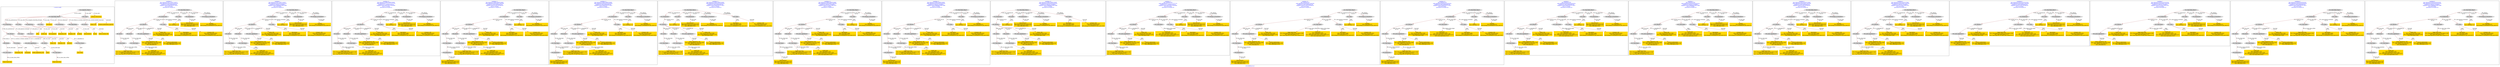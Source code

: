 digraph n0 {
fontcolor="blue"
remincross="true"
label="s28-wildlife-art.csv"
subgraph cluster_0 {
label="1-correct model"
n2[style="filled",color="white",fillcolor="lightgray",label="E12_Production1"];
n3[style="filled",color="white",fillcolor="lightgray",label="E21_Person1"];
n4[style="filled",color="white",fillcolor="lightgray",label="E55_Type2"];
n5[style="filled",color="white",fillcolor="lightgray",label="E53_Place1"];
n6[style="filled",color="white",fillcolor="lightgray",label="E69_Death1"];
n7[style="filled",color="white",fillcolor="lightgray",label="E74_Group1"];
n8[style="filled",color="white",fillcolor="lightgray",label="E82_Actor_Appellation1"];
n9[style="filled",color="white",fillcolor="lightgray",label="E67_Birth1"];
n10[shape="plaintext",style="filled",fillcolor="gold",label="Maker_URI"];
n11[style="filled",color="white",fillcolor="lightgray",label="E22_Man-Made_Object1"];
n12[style="filled",color="white",fillcolor="lightgray",label="E35_Title1"];
n13[style="filled",color="white",fillcolor="lightgray",label="E8_Acquisition1"];
n14[style="filled",color="white",fillcolor="lightgray",label="E55_Type1"];
n15[shape="plaintext",style="filled",fillcolor="gold",label="Description"];
n16[style="filled",color="white",fillcolor="lightgray",label="E54_Dimension1"];
n17[style="filled",color="white",fillcolor="lightgray",label="E40_Legal_Body1"];
n18[style="filled",color="white",fillcolor="lightgray",label="E53_Place2"];
n19[shape="plaintext",style="filled",fillcolor="gold",label="Object_URI"];
n20[style="filled",color="white",fillcolor="lightgray",label="E33_Linguistic_Object2"];
n21[style="filled",color="white",fillcolor="lightgray",label="E55_Type3"];
n22[shape="plaintext",style="filled",fillcolor="gold",label="Collector Information"];
n23[shape="plaintext",style="filled",fillcolor="gold",label="Title"];
n24[shape="plaintext",style="filled",fillcolor="gold",label="Owner"];
n25[style="filled",color="white",fillcolor="lightgray",label="E48_Place_Name1"];
n26[shape="plaintext",style="filled",fillcolor="gold",label="Place Made"];
n27[style="filled",color="white",fillcolor="lightgray",label="E52_Time-Span1"];
n28[shape="plaintext",style="filled",fillcolor="gold",label="Maker Birth Date"];
n29[style="filled",color="white",fillcolor="lightgray",label="E52_Time-Span2"];
n30[shape="plaintext",style="filled",fillcolor="gold",label="Maker Death Date"];
n31[shape="plaintext",style="filled",fillcolor="gold",label="Home Location URI"];
n32[shape="plaintext",style="filled",fillcolor="gold",label="Measurements"];
n33[shape="plaintext",style="filled",fillcolor="gold",label="Category_URI"];
n34[shape="plaintext",style="filled",fillcolor="gold",label="Category"];
n35[shape="plaintext",style="filled",fillcolor="gold",label="Materials_URI"];
n36[shape="plaintext",style="filled",fillcolor="gold",label="Materials"];
n37[shape="plaintext",style="filled",fillcolor="gold",label="Collector_Information_typeURI"];
n38[shape="plaintext",style="filled",fillcolor="gold",label="Nationality_URI"];
n39[shape="plaintext",style="filled",fillcolor="gold",label="Nationality"];
n40[shape="plaintext",style="filled",fillcolor="gold",label="Maker_Appellation_URI"];
n41[shape="plaintext",style="filled",fillcolor="gold",label="Maker"];
n42[shape="plaintext",style="filled",fillcolor="gold",label="Credit Line"];
n43[shape="plaintext",style="filled",fillcolor="gold",label="How Acquired?"];
n44[shape="plaintext",style="filled",fillcolor="gold",label="Acquisition_URI"];
}
subgraph cluster_1 {
label="candidate 0\nlink coherence:0.8571428571428571\nnode coherence:0.8333333333333334\nconfidence:0.5667058844000709\nmapping score:0.5000130725778015\ncost:318.010002\n-precision:0.67-recall:0.33"
n46[style="filled",color="white",fillcolor="lightgray",label="E12_Production1"];
n47[style="filled",color="white",fillcolor="lightgray",label="E21_Person1"];
n48[style="filled",color="white",fillcolor="lightgray",label="E55_Type1"];
n49[style="filled",color="white",fillcolor="lightgray",label="E67_Birth1"];
n50[style="filled",color="white",fillcolor="lightgray",label="E69_Death1"];
n51[style="filled",color="white",fillcolor="lightgray",label="E82_Actor_Appellation1"];
n52[style="filled",color="white",fillcolor="lightgray",label="E22_Man-Made_Object1"];
n53[style="filled",color="white",fillcolor="lightgray",label="E35_Title1"];
n54[style="filled",color="white",fillcolor="lightgray",label="E54_Dimension1"];
n55[style="filled",color="white",fillcolor="lightgray",label="E52_Time-Span1"];
n56[style="filled",color="white",fillcolor="lightgray",label="E52_Time-Span3"];
n57[style="filled",color="white",fillcolor="lightgray",label="E29_Design_or_Procedure1"];
n58[shape="plaintext",style="filled",fillcolor="gold",label="Maker Birth Date\n[E52_Time-Span,P82a_begin_of_the_begin,0.366]\n[E52_Time-Span,label,0.317]\n[E52_Time-Span,P82_at_some_time_within,0.317]"];
n59[shape="plaintext",style="filled",fillcolor="gold",label="Maker_Appellation_URI\n[E82_Actor_Appellation,classLink,0.899]\n[E21_Person,classLink,0.1]\n[E35_Title,label,0.0]"];
n60[shape="plaintext",style="filled",fillcolor="gold",label="Category\n[E55_Type,label,0.5]\n[E29_Design_or_Procedure,P3_has_note,0.5]"];
n61[shape="plaintext",style="filled",fillcolor="gold",label="Description\n[E35_Title,label,0.886]\n[E55_Type,label,0.057]\n[E29_Design_or_Procedure,P3_has_note,0.057]"];
n62[shape="plaintext",style="filled",fillcolor="gold",label="Collector Information\n[E82_Actor_Appellation,label,0.586]\n[E35_Title,label,0.414]"];
n63[shape="plaintext",style="filled",fillcolor="gold",label="Maker_URI\n[E21_Person,classLink,0.568]\n[E82_Actor_Appellation,classLink,0.426]\n[E35_Title,label,0.006]"];
n64[shape="plaintext",style="filled",fillcolor="gold",label="Measurements\n[E54_Dimension,P3_has_note,0.707]\n[E82_Actor_Appellation,label,0.292]\n[E35_Title,label,0.001]"];
n65[shape="plaintext",style="filled",fillcolor="gold",label="Credit Line\n[E35_Title,label,0.763]\n[E82_Actor_Appellation,label,0.168]\n[E52_Time-Span,P82a_begin_of_the_begin,0.037]\n[E52_Time-Span,label,0.032]"];
n66[shape="plaintext",style="filled",fillcolor="gold",label="Title\n[E35_Title,label,1.0]"];
n67[shape="plaintext",style="filled",fillcolor="gold",label="Category_URI\n[E55_Type,classLink,0.995]\n[E55_Type,label,0.002]\n[E29_Design_or_Procedure,P3_has_note,0.002]"];
}
subgraph cluster_2 {
label="candidate 1\nlink coherence:0.8571428571428571\nnode coherence:0.8333333333333334\nconfidence:0.5662047329389011\nmapping score:0.49984602209074486\ncost:318.010002\n-precision:0.67-recall:0.33"
n69[style="filled",color="white",fillcolor="lightgray",label="E12_Production1"];
n70[style="filled",color="white",fillcolor="lightgray",label="E21_Person1"];
n71[style="filled",color="white",fillcolor="lightgray",label="E55_Type1"];
n72[style="filled",color="white",fillcolor="lightgray",label="E67_Birth1"];
n73[style="filled",color="white",fillcolor="lightgray",label="E69_Death1"];
n74[style="filled",color="white",fillcolor="lightgray",label="E82_Actor_Appellation1"];
n75[style="filled",color="white",fillcolor="lightgray",label="E22_Man-Made_Object1"];
n76[style="filled",color="white",fillcolor="lightgray",label="E35_Title1"];
n77[style="filled",color="white",fillcolor="lightgray",label="E54_Dimension1"];
n78[style="filled",color="white",fillcolor="lightgray",label="E52_Time-Span1"];
n79[style="filled",color="white",fillcolor="lightgray",label="E52_Time-Span3"];
n80[style="filled",color="white",fillcolor="lightgray",label="E29_Design_or_Procedure1"];
n81[shape="plaintext",style="filled",fillcolor="gold",label="Maker Birth Date\n[E52_Time-Span,P82a_begin_of_the_begin,0.366]\n[E52_Time-Span,label,0.317]\n[E52_Time-Span,P82_at_some_time_within,0.317]"];
n82[shape="plaintext",style="filled",fillcolor="gold",label="Maker_Appellation_URI\n[E82_Actor_Appellation,classLink,0.899]\n[E21_Person,classLink,0.1]\n[E35_Title,label,0.0]"];
n83[shape="plaintext",style="filled",fillcolor="gold",label="Category\n[E55_Type,label,0.5]\n[E29_Design_or_Procedure,P3_has_note,0.5]"];
n84[shape="plaintext",style="filled",fillcolor="gold",label="Description\n[E35_Title,label,0.886]\n[E55_Type,label,0.057]\n[E29_Design_or_Procedure,P3_has_note,0.057]"];
n85[shape="plaintext",style="filled",fillcolor="gold",label="Collector Information\n[E82_Actor_Appellation,label,0.586]\n[E35_Title,label,0.414]"];
n86[shape="plaintext",style="filled",fillcolor="gold",label="Maker_URI\n[E21_Person,classLink,0.568]\n[E82_Actor_Appellation,classLink,0.426]\n[E35_Title,label,0.006]"];
n87[shape="plaintext",style="filled",fillcolor="gold",label="Measurements\n[E54_Dimension,P3_has_note,0.707]\n[E82_Actor_Appellation,label,0.292]\n[E35_Title,label,0.001]"];
n88[shape="plaintext",style="filled",fillcolor="gold",label="Credit Line\n[E35_Title,label,0.763]\n[E82_Actor_Appellation,label,0.168]\n[E52_Time-Span,P82a_begin_of_the_begin,0.037]\n[E52_Time-Span,label,0.032]"];
n89[shape="plaintext",style="filled",fillcolor="gold",label="Title\n[E35_Title,label,1.0]"];
n90[shape="plaintext",style="filled",fillcolor="gold",label="Category_URI\n[E55_Type,classLink,0.995]\n[E55_Type,label,0.002]\n[E29_Design_or_Procedure,P3_has_note,0.002]"];
}
subgraph cluster_3 {
label="candidate 10\nlink coherence:0.8095238095238095\nnode coherence:0.7777777777777778\nconfidence:0.5716096942400162\nmapping score:0.48312915733926465\ncost:417.010002\n-precision:0.62-recall:0.31"
n92[style="filled",color="white",fillcolor="lightgray",label="E12_Production1"];
n93[style="filled",color="white",fillcolor="lightgray",label="E21_Person1"];
n94[style="filled",color="white",fillcolor="lightgray",label="E55_Type1"];
n95[style="filled",color="white",fillcolor="lightgray",label="E67_Birth1"];
n96[style="filled",color="white",fillcolor="lightgray",label="E69_Death1"];
n97[style="filled",color="white",fillcolor="lightgray",label="E82_Actor_Appellation1"];
n98[style="filled",color="white",fillcolor="lightgray",label="E22_Man-Made_Object1"];
n99[style="filled",color="white",fillcolor="lightgray",label="E35_Title1"];
n100[style="filled",color="white",fillcolor="lightgray",label="E54_Dimension1"];
n101[style="filled",color="white",fillcolor="lightgray",label="E52_Time-Span1"];
n102[style="filled",color="white",fillcolor="lightgray",label="E52_Time-Span3"];
n103[style="filled",color="white",fillcolor="lightgray",label="E29_Design_or_Procedure1"];
n104[shape="plaintext",style="filled",fillcolor="gold",label="Maker_Appellation_URI\n[E82_Actor_Appellation,classLink,0.899]\n[E21_Person,classLink,0.1]\n[E35_Title,label,0.0]"];
n105[shape="plaintext",style="filled",fillcolor="gold",label="Category\n[E55_Type,label,0.5]\n[E29_Design_or_Procedure,P3_has_note,0.5]"];
n106[shape="plaintext",style="filled",fillcolor="gold",label="Description\n[E35_Title,label,0.886]\n[E55_Type,label,0.057]\n[E29_Design_or_Procedure,P3_has_note,0.057]"];
n107[shape="plaintext",style="filled",fillcolor="gold",label="Collector Information\n[E82_Actor_Appellation,label,0.586]\n[E35_Title,label,0.414]"];
n108[shape="plaintext",style="filled",fillcolor="gold",label="Maker_URI\n[E21_Person,classLink,0.568]\n[E82_Actor_Appellation,classLink,0.426]\n[E35_Title,label,0.006]"];
n109[shape="plaintext",style="filled",fillcolor="gold",label="Maker Birth Date\n[E52_Time-Span,P82a_begin_of_the_begin,0.366]\n[E52_Time-Span,label,0.317]\n[E52_Time-Span,P82_at_some_time_within,0.317]"];
n110[shape="plaintext",style="filled",fillcolor="gold",label="Measurements\n[E54_Dimension,P3_has_note,0.707]\n[E82_Actor_Appellation,label,0.292]\n[E35_Title,label,0.001]"];
n111[shape="plaintext",style="filled",fillcolor="gold",label="Credit Line\n[E35_Title,label,0.763]\n[E82_Actor_Appellation,label,0.168]\n[E52_Time-Span,P82a_begin_of_the_begin,0.037]\n[E52_Time-Span,label,0.032]"];
n112[shape="plaintext",style="filled",fillcolor="gold",label="Title\n[E35_Title,label,1.0]"];
n113[shape="plaintext",style="filled",fillcolor="gold",label="Category_URI\n[E55_Type,classLink,0.995]\n[E55_Type,label,0.002]\n[E29_Design_or_Procedure,P3_has_note,0.002]"];
}
subgraph cluster_4 {
label="candidate 11\nlink coherence:0.8095238095238095\nnode coherence:0.8235294117647058\nconfidence:0.5667058844000709\nmapping score:0.513411765388259\ncost:417.010002\n-precision:0.57-recall:0.29"
n115[style="filled",color="white",fillcolor="lightgray",label="E12_Production1"];
n116[style="filled",color="white",fillcolor="lightgray",label="E21_Person1"];
n117[style="filled",color="white",fillcolor="lightgray",label="E55_Type1"];
n118[style="filled",color="white",fillcolor="lightgray",label="E67_Birth1"];
n119[style="filled",color="white",fillcolor="lightgray",label="E69_Death1"];
n120[style="filled",color="white",fillcolor="lightgray",label="E82_Actor_Appellation1"];
n121[style="filled",color="white",fillcolor="lightgray",label="E22_Man-Made_Object1"];
n122[style="filled",color="white",fillcolor="lightgray",label="E35_Title1"];
n123[style="filled",color="white",fillcolor="lightgray",label="E52_Time-Span1"];
n124[style="filled",color="white",fillcolor="lightgray",label="E52_Time-Span3"];
n125[style="filled",color="white",fillcolor="lightgray",label="E29_Design_or_Procedure1"];
n126[style="filled",color="white",fillcolor="lightgray",label="E54_Dimension1"];
n127[shape="plaintext",style="filled",fillcolor="gold",label="Maker_Appellation_URI\n[E82_Actor_Appellation,classLink,0.899]\n[E21_Person,classLink,0.1]\n[E35_Title,label,0.0]"];
n128[shape="plaintext",style="filled",fillcolor="gold",label="Category\n[E55_Type,label,0.5]\n[E29_Design_or_Procedure,P3_has_note,0.5]"];
n129[shape="plaintext",style="filled",fillcolor="gold",label="Description\n[E35_Title,label,0.886]\n[E55_Type,label,0.057]\n[E29_Design_or_Procedure,P3_has_note,0.057]"];
n130[shape="plaintext",style="filled",fillcolor="gold",label="Collector Information\n[E82_Actor_Appellation,label,0.586]\n[E35_Title,label,0.414]"];
n131[shape="plaintext",style="filled",fillcolor="gold",label="Maker_URI\n[E21_Person,classLink,0.568]\n[E82_Actor_Appellation,classLink,0.426]\n[E35_Title,label,0.006]"];
n132[shape="plaintext",style="filled",fillcolor="gold",label="Maker Birth Date\n[E52_Time-Span,P82a_begin_of_the_begin,0.366]\n[E52_Time-Span,label,0.317]\n[E52_Time-Span,P82_at_some_time_within,0.317]"];
n133[shape="plaintext",style="filled",fillcolor="gold",label="Measurements\n[E54_Dimension,P3_has_note,0.707]\n[E82_Actor_Appellation,label,0.292]\n[E35_Title,label,0.001]"];
n134[shape="plaintext",style="filled",fillcolor="gold",label="Credit Line\n[E35_Title,label,0.763]\n[E82_Actor_Appellation,label,0.168]\n[E52_Time-Span,P82a_begin_of_the_begin,0.037]\n[E52_Time-Span,label,0.032]"];
n135[shape="plaintext",style="filled",fillcolor="gold",label="Title\n[E35_Title,label,1.0]"];
n136[shape="plaintext",style="filled",fillcolor="gold",label="Category_URI\n[E55_Type,classLink,0.995]\n[E55_Type,label,0.002]\n[E29_Design_or_Procedure,P3_has_note,0.002]"];
}
subgraph cluster_5 {
label="candidate 12\nlink coherence:0.8095238095238095\nnode coherence:0.8333333333333334\nconfidence:0.5667058844000709\nmapping score:0.5000130725778015\ncost:417.010002\n-precision:0.62-recall:0.31"
n138[style="filled",color="white",fillcolor="lightgray",label="E12_Production1"];
n139[style="filled",color="white",fillcolor="lightgray",label="E21_Person1"];
n140[style="filled",color="white",fillcolor="lightgray",label="E55_Type1"];
n141[style="filled",color="white",fillcolor="lightgray",label="E67_Birth1"];
n142[style="filled",color="white",fillcolor="lightgray",label="E69_Death1"];
n143[style="filled",color="white",fillcolor="lightgray",label="E82_Actor_Appellation1"];
n144[style="filled",color="white",fillcolor="lightgray",label="E22_Man-Made_Object1"];
n145[style="filled",color="white",fillcolor="lightgray",label="E35_Title1"];
n146[style="filled",color="white",fillcolor="lightgray",label="E52_Time-Span1"];
n147[style="filled",color="white",fillcolor="lightgray",label="E52_Time-Span3"];
n148[style="filled",color="white",fillcolor="lightgray",label="E29_Design_or_Procedure1"];
n149[style="filled",color="white",fillcolor="lightgray",label="E54_Dimension1"];
n150[shape="plaintext",style="filled",fillcolor="gold",label="Maker Birth Date\n[E52_Time-Span,P82a_begin_of_the_begin,0.366]\n[E52_Time-Span,label,0.317]\n[E52_Time-Span,P82_at_some_time_within,0.317]"];
n151[shape="plaintext",style="filled",fillcolor="gold",label="Maker_Appellation_URI\n[E82_Actor_Appellation,classLink,0.899]\n[E21_Person,classLink,0.1]\n[E35_Title,label,0.0]"];
n152[shape="plaintext",style="filled",fillcolor="gold",label="Category\n[E55_Type,label,0.5]\n[E29_Design_or_Procedure,P3_has_note,0.5]"];
n153[shape="plaintext",style="filled",fillcolor="gold",label="Description\n[E35_Title,label,0.886]\n[E55_Type,label,0.057]\n[E29_Design_or_Procedure,P3_has_note,0.057]"];
n154[shape="plaintext",style="filled",fillcolor="gold",label="Collector Information\n[E82_Actor_Appellation,label,0.586]\n[E35_Title,label,0.414]"];
n155[shape="plaintext",style="filled",fillcolor="gold",label="Maker_URI\n[E21_Person,classLink,0.568]\n[E82_Actor_Appellation,classLink,0.426]\n[E35_Title,label,0.006]"];
n156[shape="plaintext",style="filled",fillcolor="gold",label="Measurements\n[E54_Dimension,P3_has_note,0.707]\n[E82_Actor_Appellation,label,0.292]\n[E35_Title,label,0.001]"];
n157[shape="plaintext",style="filled",fillcolor="gold",label="Credit Line\n[E35_Title,label,0.763]\n[E82_Actor_Appellation,label,0.168]\n[E52_Time-Span,P82a_begin_of_the_begin,0.037]\n[E52_Time-Span,label,0.032]"];
n158[shape="plaintext",style="filled",fillcolor="gold",label="Title\n[E35_Title,label,1.0]"];
n159[shape="plaintext",style="filled",fillcolor="gold",label="Category_URI\n[E55_Type,classLink,0.995]\n[E55_Type,label,0.002]\n[E29_Design_or_Procedure,P3_has_note,0.002]"];
}
subgraph cluster_6 {
label="candidate 13\nlink coherence:0.8095238095238095\nnode coherence:0.8333333333333334\nconfidence:0.5667058844000709\nmapping score:0.5000130725778015\ncost:417.020004\n-precision:0.62-recall:0.31"
n161[style="filled",color="white",fillcolor="lightgray",label="E12_Production1"];
n162[style="filled",color="white",fillcolor="lightgray",label="E21_Person1"];
n163[style="filled",color="white",fillcolor="lightgray",label="E67_Birth1"];
n164[style="filled",color="white",fillcolor="lightgray",label="E69_Death1"];
n165[style="filled",color="white",fillcolor="lightgray",label="E82_Actor_Appellation1"];
n166[style="filled",color="white",fillcolor="lightgray",label="E22_Man-Made_Object1"];
n167[style="filled",color="white",fillcolor="lightgray",label="E35_Title1"];
n168[style="filled",color="white",fillcolor="lightgray",label="E54_Dimension1"];
n169[style="filled",color="white",fillcolor="lightgray",label="E52_Time-Span1"];
n170[style="filled",color="white",fillcolor="lightgray",label="E52_Time-Span3"];
n171[style="filled",color="white",fillcolor="lightgray",label="E29_Design_or_Procedure1"];
n172[style="filled",color="white",fillcolor="lightgray",label="E55_Type1"];
n173[shape="plaintext",style="filled",fillcolor="gold",label="Maker Birth Date\n[E52_Time-Span,P82a_begin_of_the_begin,0.366]\n[E52_Time-Span,label,0.317]\n[E52_Time-Span,P82_at_some_time_within,0.317]"];
n174[shape="plaintext",style="filled",fillcolor="gold",label="Maker_Appellation_URI\n[E82_Actor_Appellation,classLink,0.899]\n[E21_Person,classLink,0.1]\n[E35_Title,label,0.0]"];
n175[shape="plaintext",style="filled",fillcolor="gold",label="Category\n[E55_Type,label,0.5]\n[E29_Design_or_Procedure,P3_has_note,0.5]"];
n176[shape="plaintext",style="filled",fillcolor="gold",label="Description\n[E35_Title,label,0.886]\n[E55_Type,label,0.057]\n[E29_Design_or_Procedure,P3_has_note,0.057]"];
n177[shape="plaintext",style="filled",fillcolor="gold",label="Collector Information\n[E82_Actor_Appellation,label,0.586]\n[E35_Title,label,0.414]"];
n178[shape="plaintext",style="filled",fillcolor="gold",label="Maker_URI\n[E21_Person,classLink,0.568]\n[E82_Actor_Appellation,classLink,0.426]\n[E35_Title,label,0.006]"];
n179[shape="plaintext",style="filled",fillcolor="gold",label="Measurements\n[E54_Dimension,P3_has_note,0.707]\n[E82_Actor_Appellation,label,0.292]\n[E35_Title,label,0.001]"];
n180[shape="plaintext",style="filled",fillcolor="gold",label="Credit Line\n[E35_Title,label,0.763]\n[E82_Actor_Appellation,label,0.168]\n[E52_Time-Span,P82a_begin_of_the_begin,0.037]\n[E52_Time-Span,label,0.032]"];
n181[shape="plaintext",style="filled",fillcolor="gold",label="Title\n[E35_Title,label,1.0]"];
n182[shape="plaintext",style="filled",fillcolor="gold",label="Category_URI\n[E55_Type,classLink,0.995]\n[E55_Type,label,0.002]\n[E29_Design_or_Procedure,P3_has_note,0.002]"];
}
subgraph cluster_7 {
label="candidate 14\nlink coherence:0.8095238095238095\nnode coherence:0.8235294117647058\nconfidence:0.5662047329389011\nmapping score:0.5132447149012023\ncost:417.010002\n-precision:0.57-recall:0.29"
n184[style="filled",color="white",fillcolor="lightgray",label="E12_Production1"];
n185[style="filled",color="white",fillcolor="lightgray",label="E21_Person1"];
n186[style="filled",color="white",fillcolor="lightgray",label="E55_Type1"];
n187[style="filled",color="white",fillcolor="lightgray",label="E67_Birth1"];
n188[style="filled",color="white",fillcolor="lightgray",label="E69_Death1"];
n189[style="filled",color="white",fillcolor="lightgray",label="E82_Actor_Appellation1"];
n190[style="filled",color="white",fillcolor="lightgray",label="E22_Man-Made_Object1"];
n191[style="filled",color="white",fillcolor="lightgray",label="E35_Title1"];
n192[style="filled",color="white",fillcolor="lightgray",label="E52_Time-Span1"];
n193[style="filled",color="white",fillcolor="lightgray",label="E52_Time-Span3"];
n194[style="filled",color="white",fillcolor="lightgray",label="E29_Design_or_Procedure1"];
n195[style="filled",color="white",fillcolor="lightgray",label="E54_Dimension1"];
n196[shape="plaintext",style="filled",fillcolor="gold",label="Maker_Appellation_URI\n[E82_Actor_Appellation,classLink,0.899]\n[E21_Person,classLink,0.1]\n[E35_Title,label,0.0]"];
n197[shape="plaintext",style="filled",fillcolor="gold",label="Category\n[E55_Type,label,0.5]\n[E29_Design_or_Procedure,P3_has_note,0.5]"];
n198[shape="plaintext",style="filled",fillcolor="gold",label="Description\n[E35_Title,label,0.886]\n[E55_Type,label,0.057]\n[E29_Design_or_Procedure,P3_has_note,0.057]"];
n199[shape="plaintext",style="filled",fillcolor="gold",label="Collector Information\n[E82_Actor_Appellation,label,0.586]\n[E35_Title,label,0.414]"];
n200[shape="plaintext",style="filled",fillcolor="gold",label="Maker_URI\n[E21_Person,classLink,0.568]\n[E82_Actor_Appellation,classLink,0.426]\n[E35_Title,label,0.006]"];
n201[shape="plaintext",style="filled",fillcolor="gold",label="Maker Birth Date\n[E52_Time-Span,P82a_begin_of_the_begin,0.366]\n[E52_Time-Span,label,0.317]\n[E52_Time-Span,P82_at_some_time_within,0.317]"];
n202[shape="plaintext",style="filled",fillcolor="gold",label="Measurements\n[E54_Dimension,P3_has_note,0.707]\n[E82_Actor_Appellation,label,0.292]\n[E35_Title,label,0.001]"];
n203[shape="plaintext",style="filled",fillcolor="gold",label="Credit Line\n[E35_Title,label,0.763]\n[E82_Actor_Appellation,label,0.168]\n[E52_Time-Span,P82a_begin_of_the_begin,0.037]\n[E52_Time-Span,label,0.032]"];
n204[shape="plaintext",style="filled",fillcolor="gold",label="Title\n[E35_Title,label,1.0]"];
n205[shape="plaintext",style="filled",fillcolor="gold",label="Category_URI\n[E55_Type,classLink,0.995]\n[E55_Type,label,0.002]\n[E29_Design_or_Procedure,P3_has_note,0.002]"];
}
subgraph cluster_8 {
label="candidate 15\nlink coherence:0.8095238095238095\nnode coherence:0.8333333333333334\nconfidence:0.5662047329389011\nmapping score:0.49984602209074486\ncost:417.010002\n-precision:0.62-recall:0.31"
n207[style="filled",color="white",fillcolor="lightgray",label="E12_Production1"];
n208[style="filled",color="white",fillcolor="lightgray",label="E21_Person1"];
n209[style="filled",color="white",fillcolor="lightgray",label="E55_Type1"];
n210[style="filled",color="white",fillcolor="lightgray",label="E67_Birth1"];
n211[style="filled",color="white",fillcolor="lightgray",label="E69_Death1"];
n212[style="filled",color="white",fillcolor="lightgray",label="E82_Actor_Appellation1"];
n213[style="filled",color="white",fillcolor="lightgray",label="E22_Man-Made_Object1"];
n214[style="filled",color="white",fillcolor="lightgray",label="E35_Title1"];
n215[style="filled",color="white",fillcolor="lightgray",label="E52_Time-Span1"];
n216[style="filled",color="white",fillcolor="lightgray",label="E52_Time-Span3"];
n217[style="filled",color="white",fillcolor="lightgray",label="E29_Design_or_Procedure1"];
n218[style="filled",color="white",fillcolor="lightgray",label="E54_Dimension1"];
n219[shape="plaintext",style="filled",fillcolor="gold",label="Maker Birth Date\n[E52_Time-Span,P82a_begin_of_the_begin,0.366]\n[E52_Time-Span,label,0.317]\n[E52_Time-Span,P82_at_some_time_within,0.317]"];
n220[shape="plaintext",style="filled",fillcolor="gold",label="Maker_Appellation_URI\n[E82_Actor_Appellation,classLink,0.899]\n[E21_Person,classLink,0.1]\n[E35_Title,label,0.0]"];
n221[shape="plaintext",style="filled",fillcolor="gold",label="Category\n[E55_Type,label,0.5]\n[E29_Design_or_Procedure,P3_has_note,0.5]"];
n222[shape="plaintext",style="filled",fillcolor="gold",label="Description\n[E35_Title,label,0.886]\n[E55_Type,label,0.057]\n[E29_Design_or_Procedure,P3_has_note,0.057]"];
n223[shape="plaintext",style="filled",fillcolor="gold",label="Collector Information\n[E82_Actor_Appellation,label,0.586]\n[E35_Title,label,0.414]"];
n224[shape="plaintext",style="filled",fillcolor="gold",label="Maker_URI\n[E21_Person,classLink,0.568]\n[E82_Actor_Appellation,classLink,0.426]\n[E35_Title,label,0.006]"];
n225[shape="plaintext",style="filled",fillcolor="gold",label="Measurements\n[E54_Dimension,P3_has_note,0.707]\n[E82_Actor_Appellation,label,0.292]\n[E35_Title,label,0.001]"];
n226[shape="plaintext",style="filled",fillcolor="gold",label="Credit Line\n[E35_Title,label,0.763]\n[E82_Actor_Appellation,label,0.168]\n[E52_Time-Span,P82a_begin_of_the_begin,0.037]\n[E52_Time-Span,label,0.032]"];
n227[shape="plaintext",style="filled",fillcolor="gold",label="Title\n[E35_Title,label,1.0]"];
n228[shape="plaintext",style="filled",fillcolor="gold",label="Category_URI\n[E55_Type,classLink,0.995]\n[E55_Type,label,0.002]\n[E29_Design_or_Procedure,P3_has_note,0.002]"];
}
subgraph cluster_9 {
label="candidate 16\nlink coherence:0.8095238095238095\nnode coherence:0.8333333333333334\nconfidence:0.5662047329389011\nmapping score:0.49984602209074486\ncost:417.020004\n-precision:0.62-recall:0.31"
n230[style="filled",color="white",fillcolor="lightgray",label="E12_Production1"];
n231[style="filled",color="white",fillcolor="lightgray",label="E21_Person1"];
n232[style="filled",color="white",fillcolor="lightgray",label="E67_Birth1"];
n233[style="filled",color="white",fillcolor="lightgray",label="E69_Death1"];
n234[style="filled",color="white",fillcolor="lightgray",label="E82_Actor_Appellation1"];
n235[style="filled",color="white",fillcolor="lightgray",label="E22_Man-Made_Object1"];
n236[style="filled",color="white",fillcolor="lightgray",label="E35_Title1"];
n237[style="filled",color="white",fillcolor="lightgray",label="E54_Dimension1"];
n238[style="filled",color="white",fillcolor="lightgray",label="E52_Time-Span1"];
n239[style="filled",color="white",fillcolor="lightgray",label="E52_Time-Span3"];
n240[style="filled",color="white",fillcolor="lightgray",label="E29_Design_or_Procedure1"];
n241[style="filled",color="white",fillcolor="lightgray",label="E55_Type1"];
n242[shape="plaintext",style="filled",fillcolor="gold",label="Maker Birth Date\n[E52_Time-Span,P82a_begin_of_the_begin,0.366]\n[E52_Time-Span,label,0.317]\n[E52_Time-Span,P82_at_some_time_within,0.317]"];
n243[shape="plaintext",style="filled",fillcolor="gold",label="Maker_Appellation_URI\n[E82_Actor_Appellation,classLink,0.899]\n[E21_Person,classLink,0.1]\n[E35_Title,label,0.0]"];
n244[shape="plaintext",style="filled",fillcolor="gold",label="Category\n[E55_Type,label,0.5]\n[E29_Design_or_Procedure,P3_has_note,0.5]"];
n245[shape="plaintext",style="filled",fillcolor="gold",label="Description\n[E35_Title,label,0.886]\n[E55_Type,label,0.057]\n[E29_Design_or_Procedure,P3_has_note,0.057]"];
n246[shape="plaintext",style="filled",fillcolor="gold",label="Collector Information\n[E82_Actor_Appellation,label,0.586]\n[E35_Title,label,0.414]"];
n247[shape="plaintext",style="filled",fillcolor="gold",label="Maker_URI\n[E21_Person,classLink,0.568]\n[E82_Actor_Appellation,classLink,0.426]\n[E35_Title,label,0.006]"];
n248[shape="plaintext",style="filled",fillcolor="gold",label="Measurements\n[E54_Dimension,P3_has_note,0.707]\n[E82_Actor_Appellation,label,0.292]\n[E35_Title,label,0.001]"];
n249[shape="plaintext",style="filled",fillcolor="gold",label="Credit Line\n[E35_Title,label,0.763]\n[E82_Actor_Appellation,label,0.168]\n[E52_Time-Span,P82a_begin_of_the_begin,0.037]\n[E52_Time-Span,label,0.032]"];
n250[shape="plaintext",style="filled",fillcolor="gold",label="Title\n[E35_Title,label,1.0]"];
n251[shape="plaintext",style="filled",fillcolor="gold",label="Category_URI\n[E55_Type,classLink,0.995]\n[E55_Type,label,0.002]\n[E29_Design_or_Procedure,P3_has_note,0.002]"];
}
subgraph cluster_10 {
label="candidate 17\nlink coherence:0.8\nnode coherence:0.7777777777777778\nconfidence:0.5716096942400162\nmapping score:0.48312915733926465\ncost:416.010002\n-precision:0.55-recall:0.26"
n253[style="filled",color="white",fillcolor="lightgray",label="E12_Production1"];
n254[style="filled",color="white",fillcolor="lightgray",label="E21_Person1"];
n255[style="filled",color="white",fillcolor="lightgray",label="E52_Time-Span2"];
n256[style="filled",color="white",fillcolor="lightgray",label="E55_Type1"];
n257[style="filled",color="white",fillcolor="lightgray",label="E67_Birth1"];
n258[style="filled",color="white",fillcolor="lightgray",label="E82_Actor_Appellation1"];
n259[style="filled",color="white",fillcolor="lightgray",label="E22_Man-Made_Object1"];
n260[style="filled",color="white",fillcolor="lightgray",label="E35_Title1"];
n261[style="filled",color="white",fillcolor="lightgray",label="E54_Dimension1"];
n262[style="filled",color="white",fillcolor="lightgray",label="E52_Time-Span1"];
n263[style="filled",color="white",fillcolor="lightgray",label="E29_Design_or_Procedure1"];
n264[shape="plaintext",style="filled",fillcolor="gold",label="Maker_Appellation_URI\n[E82_Actor_Appellation,classLink,0.899]\n[E21_Person,classLink,0.1]\n[E35_Title,label,0.0]"];
n265[shape="plaintext",style="filled",fillcolor="gold",label="Category\n[E55_Type,label,0.5]\n[E29_Design_or_Procedure,P3_has_note,0.5]"];
n266[shape="plaintext",style="filled",fillcolor="gold",label="Description\n[E35_Title,label,0.886]\n[E55_Type,label,0.057]\n[E29_Design_or_Procedure,P3_has_note,0.057]"];
n267[shape="plaintext",style="filled",fillcolor="gold",label="Collector Information\n[E82_Actor_Appellation,label,0.586]\n[E35_Title,label,0.414]"];
n268[shape="plaintext",style="filled",fillcolor="gold",label="Maker_URI\n[E21_Person,classLink,0.568]\n[E82_Actor_Appellation,classLink,0.426]\n[E35_Title,label,0.006]"];
n269[shape="plaintext",style="filled",fillcolor="gold",label="Maker Birth Date\n[E52_Time-Span,P82a_begin_of_the_begin,0.366]\n[E52_Time-Span,label,0.317]\n[E52_Time-Span,P82_at_some_time_within,0.317]"];
n270[shape="plaintext",style="filled",fillcolor="gold",label="Credit Line\n[E35_Title,label,0.763]\n[E82_Actor_Appellation,label,0.168]\n[E52_Time-Span,P82a_begin_of_the_begin,0.037]\n[E52_Time-Span,label,0.032]"];
n271[shape="plaintext",style="filled",fillcolor="gold",label="Measurements\n[E54_Dimension,P3_has_note,0.707]\n[E82_Actor_Appellation,label,0.292]\n[E35_Title,label,0.001]"];
n272[shape="plaintext",style="filled",fillcolor="gold",label="Title\n[E35_Title,label,1.0]"];
n273[shape="plaintext",style="filled",fillcolor="gold",label="Category_URI\n[E55_Type,classLink,0.995]\n[E55_Type,label,0.002]\n[E29_Design_or_Procedure,P3_has_note,0.002]"];
}
subgraph cluster_11 {
label="candidate 18\nlink coherence:0.8\nnode coherence:0.8235294117647058\nconfidence:0.5667058844000709\nmapping score:0.513411765388259\ncost:416.010002\n-precision:0.5-recall:0.24"
n275[style="filled",color="white",fillcolor="lightgray",label="E12_Production1"];
n276[style="filled",color="white",fillcolor="lightgray",label="E21_Person1"];
n277[style="filled",color="white",fillcolor="lightgray",label="E52_Time-Span2"];
n278[style="filled",color="white",fillcolor="lightgray",label="E55_Type1"];
n279[style="filled",color="white",fillcolor="lightgray",label="E67_Birth1"];
n280[style="filled",color="white",fillcolor="lightgray",label="E82_Actor_Appellation1"];
n281[style="filled",color="white",fillcolor="lightgray",label="E22_Man-Made_Object1"];
n282[style="filled",color="white",fillcolor="lightgray",label="E35_Title1"];
n283[style="filled",color="white",fillcolor="lightgray",label="E52_Time-Span1"];
n284[style="filled",color="white",fillcolor="lightgray",label="E29_Design_or_Procedure1"];
n285[style="filled",color="white",fillcolor="lightgray",label="E54_Dimension1"];
n286[shape="plaintext",style="filled",fillcolor="gold",label="Maker_Appellation_URI\n[E82_Actor_Appellation,classLink,0.899]\n[E21_Person,classLink,0.1]\n[E35_Title,label,0.0]"];
n287[shape="plaintext",style="filled",fillcolor="gold",label="Category\n[E55_Type,label,0.5]\n[E29_Design_or_Procedure,P3_has_note,0.5]"];
n288[shape="plaintext",style="filled",fillcolor="gold",label="Maker Birth Date\n[E52_Time-Span,P82a_begin_of_the_begin,0.366]\n[E52_Time-Span,label,0.317]\n[E52_Time-Span,P82_at_some_time_within,0.317]"];
n289[shape="plaintext",style="filled",fillcolor="gold",label="Description\n[E35_Title,label,0.886]\n[E55_Type,label,0.057]\n[E29_Design_or_Procedure,P3_has_note,0.057]"];
n290[shape="plaintext",style="filled",fillcolor="gold",label="Collector Information\n[E82_Actor_Appellation,label,0.586]\n[E35_Title,label,0.414]"];
n291[shape="plaintext",style="filled",fillcolor="gold",label="Maker_URI\n[E21_Person,classLink,0.568]\n[E82_Actor_Appellation,classLink,0.426]\n[E35_Title,label,0.006]"];
n292[shape="plaintext",style="filled",fillcolor="gold",label="Credit Line\n[E35_Title,label,0.763]\n[E82_Actor_Appellation,label,0.168]\n[E52_Time-Span,P82a_begin_of_the_begin,0.037]\n[E52_Time-Span,label,0.032]"];
n293[shape="plaintext",style="filled",fillcolor="gold",label="Measurements\n[E54_Dimension,P3_has_note,0.707]\n[E82_Actor_Appellation,label,0.292]\n[E35_Title,label,0.001]"];
n294[shape="plaintext",style="filled",fillcolor="gold",label="Title\n[E35_Title,label,1.0]"];
n295[shape="plaintext",style="filled",fillcolor="gold",label="Category_URI\n[E55_Type,classLink,0.995]\n[E55_Type,label,0.002]\n[E29_Design_or_Procedure,P3_has_note,0.002]"];
}
subgraph cluster_12 {
label="candidate 19\nlink coherence:0.8\nnode coherence:0.8333333333333334\nconfidence:0.5667058844000709\nmapping score:0.5000130725778015\ncost:416.010002\n-precision:0.55-recall:0.26"
n297[style="filled",color="white",fillcolor="lightgray",label="E12_Production1"];
n298[style="filled",color="white",fillcolor="lightgray",label="E21_Person1"];
n299[style="filled",color="white",fillcolor="lightgray",label="E52_Time-Span2"];
n300[style="filled",color="white",fillcolor="lightgray",label="E55_Type1"];
n301[style="filled",color="white",fillcolor="lightgray",label="E67_Birth1"];
n302[style="filled",color="white",fillcolor="lightgray",label="E82_Actor_Appellation1"];
n303[style="filled",color="white",fillcolor="lightgray",label="E22_Man-Made_Object1"];
n304[style="filled",color="white",fillcolor="lightgray",label="E35_Title1"];
n305[style="filled",color="white",fillcolor="lightgray",label="E52_Time-Span1"];
n306[style="filled",color="white",fillcolor="lightgray",label="E29_Design_or_Procedure1"];
n307[style="filled",color="white",fillcolor="lightgray",label="E54_Dimension1"];
n308[shape="plaintext",style="filled",fillcolor="gold",label="Maker Birth Date\n[E52_Time-Span,P82a_begin_of_the_begin,0.366]\n[E52_Time-Span,label,0.317]\n[E52_Time-Span,P82_at_some_time_within,0.317]"];
n309[shape="plaintext",style="filled",fillcolor="gold",label="Maker_Appellation_URI\n[E82_Actor_Appellation,classLink,0.899]\n[E21_Person,classLink,0.1]\n[E35_Title,label,0.0]"];
n310[shape="plaintext",style="filled",fillcolor="gold",label="Category\n[E55_Type,label,0.5]\n[E29_Design_or_Procedure,P3_has_note,0.5]"];
n311[shape="plaintext",style="filled",fillcolor="gold",label="Description\n[E35_Title,label,0.886]\n[E55_Type,label,0.057]\n[E29_Design_or_Procedure,P3_has_note,0.057]"];
n312[shape="plaintext",style="filled",fillcolor="gold",label="Collector Information\n[E82_Actor_Appellation,label,0.586]\n[E35_Title,label,0.414]"];
n313[shape="plaintext",style="filled",fillcolor="gold",label="Maker_URI\n[E21_Person,classLink,0.568]\n[E82_Actor_Appellation,classLink,0.426]\n[E35_Title,label,0.006]"];
n314[shape="plaintext",style="filled",fillcolor="gold",label="Credit Line\n[E35_Title,label,0.763]\n[E82_Actor_Appellation,label,0.168]\n[E52_Time-Span,P82a_begin_of_the_begin,0.037]\n[E52_Time-Span,label,0.032]"];
n315[shape="plaintext",style="filled",fillcolor="gold",label="Measurements\n[E54_Dimension,P3_has_note,0.707]\n[E82_Actor_Appellation,label,0.292]\n[E35_Title,label,0.001]"];
n316[shape="plaintext",style="filled",fillcolor="gold",label="Title\n[E35_Title,label,1.0]"];
n317[shape="plaintext",style="filled",fillcolor="gold",label="Category_URI\n[E55_Type,classLink,0.995]\n[E55_Type,label,0.002]\n[E29_Design_or_Procedure,P3_has_note,0.002]"];
}
subgraph cluster_13 {
label="candidate 2\nlink coherence:0.85\nnode coherence:0.8333333333333334\nconfidence:0.5667058844000709\nmapping score:0.5000130725778015\ncost:317.010002\n-precision:0.6-recall:0.29"
n319[style="filled",color="white",fillcolor="lightgray",label="E12_Production1"];
n320[style="filled",color="white",fillcolor="lightgray",label="E21_Person1"];
n321[style="filled",color="white",fillcolor="lightgray",label="E52_Time-Span2"];
n322[style="filled",color="white",fillcolor="lightgray",label="E55_Type1"];
n323[style="filled",color="white",fillcolor="lightgray",label="E67_Birth1"];
n324[style="filled",color="white",fillcolor="lightgray",label="E82_Actor_Appellation1"];
n325[style="filled",color="white",fillcolor="lightgray",label="E22_Man-Made_Object1"];
n326[style="filled",color="white",fillcolor="lightgray",label="E35_Title1"];
n327[style="filled",color="white",fillcolor="lightgray",label="E54_Dimension1"];
n328[style="filled",color="white",fillcolor="lightgray",label="E52_Time-Span1"];
n329[style="filled",color="white",fillcolor="lightgray",label="E29_Design_or_Procedure1"];
n330[shape="plaintext",style="filled",fillcolor="gold",label="Maker Birth Date\n[E52_Time-Span,P82a_begin_of_the_begin,0.366]\n[E52_Time-Span,label,0.317]\n[E52_Time-Span,P82_at_some_time_within,0.317]"];
n331[shape="plaintext",style="filled",fillcolor="gold",label="Maker_Appellation_URI\n[E82_Actor_Appellation,classLink,0.899]\n[E21_Person,classLink,0.1]\n[E35_Title,label,0.0]"];
n332[shape="plaintext",style="filled",fillcolor="gold",label="Category\n[E55_Type,label,0.5]\n[E29_Design_or_Procedure,P3_has_note,0.5]"];
n333[shape="plaintext",style="filled",fillcolor="gold",label="Description\n[E35_Title,label,0.886]\n[E55_Type,label,0.057]\n[E29_Design_or_Procedure,P3_has_note,0.057]"];
n334[shape="plaintext",style="filled",fillcolor="gold",label="Collector Information\n[E82_Actor_Appellation,label,0.586]\n[E35_Title,label,0.414]"];
n335[shape="plaintext",style="filled",fillcolor="gold",label="Maker_URI\n[E21_Person,classLink,0.568]\n[E82_Actor_Appellation,classLink,0.426]\n[E35_Title,label,0.006]"];
n336[shape="plaintext",style="filled",fillcolor="gold",label="Credit Line\n[E35_Title,label,0.763]\n[E82_Actor_Appellation,label,0.168]\n[E52_Time-Span,P82a_begin_of_the_begin,0.037]\n[E52_Time-Span,label,0.032]"];
n337[shape="plaintext",style="filled",fillcolor="gold",label="Measurements\n[E54_Dimension,P3_has_note,0.707]\n[E82_Actor_Appellation,label,0.292]\n[E35_Title,label,0.001]"];
n338[shape="plaintext",style="filled",fillcolor="gold",label="Title\n[E35_Title,label,1.0]"];
n339[shape="plaintext",style="filled",fillcolor="gold",label="Category_URI\n[E55_Type,classLink,0.995]\n[E55_Type,label,0.002]\n[E29_Design_or_Procedure,P3_has_note,0.002]"];
}
subgraph cluster_14 {
label="candidate 3\nlink coherence:0.85\nnode coherence:0.8333333333333334\nconfidence:0.5662047329389011\nmapping score:0.49984602209074486\ncost:317.010002\n-precision:0.6-recall:0.29"
n341[style="filled",color="white",fillcolor="lightgray",label="E12_Production1"];
n342[style="filled",color="white",fillcolor="lightgray",label="E21_Person1"];
n343[style="filled",color="white",fillcolor="lightgray",label="E52_Time-Span2"];
n344[style="filled",color="white",fillcolor="lightgray",label="E55_Type1"];
n345[style="filled",color="white",fillcolor="lightgray",label="E67_Birth1"];
n346[style="filled",color="white",fillcolor="lightgray",label="E82_Actor_Appellation1"];
n347[style="filled",color="white",fillcolor="lightgray",label="E22_Man-Made_Object1"];
n348[style="filled",color="white",fillcolor="lightgray",label="E35_Title1"];
n349[style="filled",color="white",fillcolor="lightgray",label="E54_Dimension1"];
n350[style="filled",color="white",fillcolor="lightgray",label="E52_Time-Span1"];
n351[style="filled",color="white",fillcolor="lightgray",label="E29_Design_or_Procedure1"];
n352[shape="plaintext",style="filled",fillcolor="gold",label="Maker Birth Date\n[E52_Time-Span,P82a_begin_of_the_begin,0.366]\n[E52_Time-Span,label,0.317]\n[E52_Time-Span,P82_at_some_time_within,0.317]"];
n353[shape="plaintext",style="filled",fillcolor="gold",label="Maker_Appellation_URI\n[E82_Actor_Appellation,classLink,0.899]\n[E21_Person,classLink,0.1]\n[E35_Title,label,0.0]"];
n354[shape="plaintext",style="filled",fillcolor="gold",label="Category\n[E55_Type,label,0.5]\n[E29_Design_or_Procedure,P3_has_note,0.5]"];
n355[shape="plaintext",style="filled",fillcolor="gold",label="Description\n[E35_Title,label,0.886]\n[E55_Type,label,0.057]\n[E29_Design_or_Procedure,P3_has_note,0.057]"];
n356[shape="plaintext",style="filled",fillcolor="gold",label="Collector Information\n[E82_Actor_Appellation,label,0.586]\n[E35_Title,label,0.414]"];
n357[shape="plaintext",style="filled",fillcolor="gold",label="Maker_URI\n[E21_Person,classLink,0.568]\n[E82_Actor_Appellation,classLink,0.426]\n[E35_Title,label,0.006]"];
n358[shape="plaintext",style="filled",fillcolor="gold",label="Measurements\n[E54_Dimension,P3_has_note,0.707]\n[E82_Actor_Appellation,label,0.292]\n[E35_Title,label,0.001]"];
n359[shape="plaintext",style="filled",fillcolor="gold",label="Credit Line\n[E35_Title,label,0.763]\n[E82_Actor_Appellation,label,0.168]\n[E52_Time-Span,P82a_begin_of_the_begin,0.037]\n[E52_Time-Span,label,0.032]"];
n360[shape="plaintext",style="filled",fillcolor="gold",label="Title\n[E35_Title,label,1.0]"];
n361[shape="plaintext",style="filled",fillcolor="gold",label="Category_URI\n[E55_Type,classLink,0.995]\n[E55_Type,label,0.002]\n[E29_Design_or_Procedure,P3_has_note,0.002]"];
}
subgraph cluster_15 {
label="candidate 4\nlink coherence:0.8421052631578947\nnode coherence:0.8235294117647058\nconfidence:0.5667058844000709\nmapping score:0.513411765388259\ncost:316.010002\n-precision:0.63-recall:0.29"
n363[style="filled",color="white",fillcolor="lightgray",label="E12_Production1"];
n364[style="filled",color="white",fillcolor="lightgray",label="E21_Person1"];
n365[style="filled",color="white",fillcolor="lightgray",label="E55_Type1"];
n366[style="filled",color="white",fillcolor="lightgray",label="E67_Birth1"];
n367[style="filled",color="white",fillcolor="lightgray",label="E82_Actor_Appellation1"];
n368[style="filled",color="white",fillcolor="lightgray",label="E22_Man-Made_Object1"];
n369[style="filled",color="white",fillcolor="lightgray",label="E35_Title1"];
n370[style="filled",color="white",fillcolor="lightgray",label="E54_Dimension1"];
n371[style="filled",color="white",fillcolor="lightgray",label="E52_Time-Span1"];
n372[style="filled",color="white",fillcolor="lightgray",label="E29_Design_or_Procedure1"];
n373[shape="plaintext",style="filled",fillcolor="gold",label="Maker Birth Date\n[E52_Time-Span,P82a_begin_of_the_begin,0.366]\n[E52_Time-Span,label,0.317]\n[E52_Time-Span,P82_at_some_time_within,0.317]"];
n374[shape="plaintext",style="filled",fillcolor="gold",label="Maker_Appellation_URI\n[E82_Actor_Appellation,classLink,0.899]\n[E21_Person,classLink,0.1]\n[E35_Title,label,0.0]"];
n375[shape="plaintext",style="filled",fillcolor="gold",label="Category\n[E55_Type,label,0.5]\n[E29_Design_or_Procedure,P3_has_note,0.5]"];
n376[shape="plaintext",style="filled",fillcolor="gold",label="Description\n[E35_Title,label,0.886]\n[E55_Type,label,0.057]\n[E29_Design_or_Procedure,P3_has_note,0.057]"];
n377[shape="plaintext",style="filled",fillcolor="gold",label="Collector Information\n[E82_Actor_Appellation,label,0.586]\n[E35_Title,label,0.414]"];
n378[shape="plaintext",style="filled",fillcolor="gold",label="Maker_URI\n[E21_Person,classLink,0.568]\n[E82_Actor_Appellation,classLink,0.426]\n[E35_Title,label,0.006]"];
n379[shape="plaintext",style="filled",fillcolor="gold",label="Credit Line\n[E35_Title,label,0.763]\n[E82_Actor_Appellation,label,0.168]\n[E52_Time-Span,P82a_begin_of_the_begin,0.037]\n[E52_Time-Span,label,0.032]"];
n380[shape="plaintext",style="filled",fillcolor="gold",label="Measurements\n[E54_Dimension,P3_has_note,0.707]\n[E82_Actor_Appellation,label,0.292]\n[E35_Title,label,0.001]"];
n381[shape="plaintext",style="filled",fillcolor="gold",label="Title\n[E35_Title,label,1.0]"];
n382[shape="plaintext",style="filled",fillcolor="gold",label="Category_URI\n[E55_Type,classLink,0.995]\n[E55_Type,label,0.002]\n[E29_Design_or_Procedure,P3_has_note,0.002]"];
}
subgraph cluster_16 {
label="candidate 5\nlink coherence:0.8421052631578947\nnode coherence:0.8235294117647058\nconfidence:0.5662047329389011\nmapping score:0.5132447149012023\ncost:316.010002\n-precision:0.63-recall:0.29"
n384[style="filled",color="white",fillcolor="lightgray",label="E12_Production1"];
n385[style="filled",color="white",fillcolor="lightgray",label="E21_Person1"];
n386[style="filled",color="white",fillcolor="lightgray",label="E55_Type1"];
n387[style="filled",color="white",fillcolor="lightgray",label="E67_Birth1"];
n388[style="filled",color="white",fillcolor="lightgray",label="E82_Actor_Appellation1"];
n389[style="filled",color="white",fillcolor="lightgray",label="E22_Man-Made_Object1"];
n390[style="filled",color="white",fillcolor="lightgray",label="E35_Title1"];
n391[style="filled",color="white",fillcolor="lightgray",label="E54_Dimension1"];
n392[style="filled",color="white",fillcolor="lightgray",label="E52_Time-Span1"];
n393[style="filled",color="white",fillcolor="lightgray",label="E29_Design_or_Procedure1"];
n394[shape="plaintext",style="filled",fillcolor="gold",label="Maker Birth Date\n[E52_Time-Span,P82a_begin_of_the_begin,0.366]\n[E52_Time-Span,label,0.317]\n[E52_Time-Span,P82_at_some_time_within,0.317]"];
n395[shape="plaintext",style="filled",fillcolor="gold",label="Maker_Appellation_URI\n[E82_Actor_Appellation,classLink,0.899]\n[E21_Person,classLink,0.1]\n[E35_Title,label,0.0]"];
n396[shape="plaintext",style="filled",fillcolor="gold",label="Category\n[E55_Type,label,0.5]\n[E29_Design_or_Procedure,P3_has_note,0.5]"];
n397[shape="plaintext",style="filled",fillcolor="gold",label="Description\n[E35_Title,label,0.886]\n[E55_Type,label,0.057]\n[E29_Design_or_Procedure,P3_has_note,0.057]"];
n398[shape="plaintext",style="filled",fillcolor="gold",label="Collector Information\n[E82_Actor_Appellation,label,0.586]\n[E35_Title,label,0.414]"];
n399[shape="plaintext",style="filled",fillcolor="gold",label="Maker_URI\n[E21_Person,classLink,0.568]\n[E82_Actor_Appellation,classLink,0.426]\n[E35_Title,label,0.006]"];
n400[shape="plaintext",style="filled",fillcolor="gold",label="Credit Line\n[E35_Title,label,0.763]\n[E82_Actor_Appellation,label,0.168]\n[E52_Time-Span,P82a_begin_of_the_begin,0.037]\n[E52_Time-Span,label,0.032]"];
n401[shape="plaintext",style="filled",fillcolor="gold",label="Measurements\n[E54_Dimension,P3_has_note,0.707]\n[E82_Actor_Appellation,label,0.292]\n[E35_Title,label,0.001]"];
n402[shape="plaintext",style="filled",fillcolor="gold",label="Title\n[E35_Title,label,1.0]"];
n403[shape="plaintext",style="filled",fillcolor="gold",label="Category_URI\n[E55_Type,classLink,0.995]\n[E55_Type,label,0.002]\n[E29_Design_or_Procedure,P3_has_note,0.002]"];
}
subgraph cluster_17 {
label="candidate 6\nlink coherence:0.8333333333333334\nnode coherence:0.8235294117647058\nconfidence:0.5667058844000709\nmapping score:0.513411765388259\ncost:315.010002\n-precision:0.56-recall:0.24"
n405[style="filled",color="white",fillcolor="lightgray",label="E12_Production1"];
n406[style="filled",color="white",fillcolor="lightgray",label="E21_Person1"];
n407[style="filled",color="white",fillcolor="lightgray",label="E52_Time-Span2"];
n408[style="filled",color="white",fillcolor="lightgray",label="E55_Type1"];
n409[style="filled",color="white",fillcolor="lightgray",label="E82_Actor_Appellation1"];
n410[style="filled",color="white",fillcolor="lightgray",label="E22_Man-Made_Object1"];
n411[style="filled",color="white",fillcolor="lightgray",label="E35_Title1"];
n412[style="filled",color="white",fillcolor="lightgray",label="E54_Dimension1"];
n413[style="filled",color="white",fillcolor="lightgray",label="E29_Design_or_Procedure1"];
n414[shape="plaintext",style="filled",fillcolor="gold",label="Maker_Appellation_URI\n[E82_Actor_Appellation,classLink,0.899]\n[E21_Person,classLink,0.1]\n[E35_Title,label,0.0]"];
n415[shape="plaintext",style="filled",fillcolor="gold",label="Category\n[E55_Type,label,0.5]\n[E29_Design_or_Procedure,P3_has_note,0.5]"];
n416[shape="plaintext",style="filled",fillcolor="gold",label="Maker Birth Date\n[E52_Time-Span,P82a_begin_of_the_begin,0.366]\n[E52_Time-Span,label,0.317]\n[E52_Time-Span,P82_at_some_time_within,0.317]"];
n417[shape="plaintext",style="filled",fillcolor="gold",label="Description\n[E35_Title,label,0.886]\n[E55_Type,label,0.057]\n[E29_Design_or_Procedure,P3_has_note,0.057]"];
n418[shape="plaintext",style="filled",fillcolor="gold",label="Collector Information\n[E82_Actor_Appellation,label,0.586]\n[E35_Title,label,0.414]"];
n419[shape="plaintext",style="filled",fillcolor="gold",label="Maker_URI\n[E21_Person,classLink,0.568]\n[E82_Actor_Appellation,classLink,0.426]\n[E35_Title,label,0.006]"];
n420[shape="plaintext",style="filled",fillcolor="gold",label="Credit Line\n[E35_Title,label,0.763]\n[E82_Actor_Appellation,label,0.168]\n[E52_Time-Span,P82a_begin_of_the_begin,0.037]\n[E52_Time-Span,label,0.032]"];
n421[shape="plaintext",style="filled",fillcolor="gold",label="Measurements\n[E54_Dimension,P3_has_note,0.707]\n[E82_Actor_Appellation,label,0.292]\n[E35_Title,label,0.001]"];
n422[shape="plaintext",style="filled",fillcolor="gold",label="Title\n[E35_Title,label,1.0]"];
n423[shape="plaintext",style="filled",fillcolor="gold",label="Category_URI\n[E55_Type,classLink,0.995]\n[E55_Type,label,0.002]\n[E29_Design_or_Procedure,P3_has_note,0.002]"];
}
subgraph cluster_18 {
label="candidate 7\nlink coherence:0.8333333333333334\nnode coherence:0.8235294117647058\nconfidence:0.5662047329389011\nmapping score:0.5132447149012023\ncost:315.010002\n-precision:0.56-recall:0.24"
n425[style="filled",color="white",fillcolor="lightgray",label="E12_Production1"];
n426[style="filled",color="white",fillcolor="lightgray",label="E21_Person1"];
n427[style="filled",color="white",fillcolor="lightgray",label="E52_Time-Span2"];
n428[style="filled",color="white",fillcolor="lightgray",label="E55_Type1"];
n429[style="filled",color="white",fillcolor="lightgray",label="E82_Actor_Appellation1"];
n430[style="filled",color="white",fillcolor="lightgray",label="E22_Man-Made_Object1"];
n431[style="filled",color="white",fillcolor="lightgray",label="E35_Title1"];
n432[style="filled",color="white",fillcolor="lightgray",label="E54_Dimension1"];
n433[style="filled",color="white",fillcolor="lightgray",label="E29_Design_or_Procedure1"];
n434[shape="plaintext",style="filled",fillcolor="gold",label="Maker_Appellation_URI\n[E82_Actor_Appellation,classLink,0.899]\n[E21_Person,classLink,0.1]\n[E35_Title,label,0.0]"];
n435[shape="plaintext",style="filled",fillcolor="gold",label="Category\n[E55_Type,label,0.5]\n[E29_Design_or_Procedure,P3_has_note,0.5]"];
n436[shape="plaintext",style="filled",fillcolor="gold",label="Maker Birth Date\n[E52_Time-Span,P82a_begin_of_the_begin,0.366]\n[E52_Time-Span,label,0.317]\n[E52_Time-Span,P82_at_some_time_within,0.317]"];
n437[shape="plaintext",style="filled",fillcolor="gold",label="Description\n[E35_Title,label,0.886]\n[E55_Type,label,0.057]\n[E29_Design_or_Procedure,P3_has_note,0.057]"];
n438[shape="plaintext",style="filled",fillcolor="gold",label="Collector Information\n[E82_Actor_Appellation,label,0.586]\n[E35_Title,label,0.414]"];
n439[shape="plaintext",style="filled",fillcolor="gold",label="Maker_URI\n[E21_Person,classLink,0.568]\n[E82_Actor_Appellation,classLink,0.426]\n[E35_Title,label,0.006]"];
n440[shape="plaintext",style="filled",fillcolor="gold",label="Measurements\n[E54_Dimension,P3_has_note,0.707]\n[E82_Actor_Appellation,label,0.292]\n[E35_Title,label,0.001]"];
n441[shape="plaintext",style="filled",fillcolor="gold",label="Credit Line\n[E35_Title,label,0.763]\n[E82_Actor_Appellation,label,0.168]\n[E52_Time-Span,P82a_begin_of_the_begin,0.037]\n[E52_Time-Span,label,0.032]"];
n442[shape="plaintext",style="filled",fillcolor="gold",label="Title\n[E35_Title,label,1.0]"];
n443[shape="plaintext",style="filled",fillcolor="gold",label="Category_URI\n[E55_Type,classLink,0.995]\n[E55_Type,label,0.002]\n[E29_Design_or_Procedure,P3_has_note,0.002]"];
}
subgraph cluster_19 {
label="candidate 8\nlink coherence:0.8181818181818182\nnode coherence:0.8333333333333334\nconfidence:0.5667058844000709\nmapping score:0.5000130725778015\ncost:418.010002\n-precision:0.55-recall:0.29"
n445[style="filled",color="white",fillcolor="lightgray",label="E12_Production1"];
n446[style="filled",color="white",fillcolor="lightgray",label="E21_Person1"];
n447[style="filled",color="white",fillcolor="lightgray",label="E52_Time-Span2"];
n448[style="filled",color="white",fillcolor="lightgray",label="E55_Type1"];
n449[style="filled",color="white",fillcolor="lightgray",label="E67_Birth1"];
n450[style="filled",color="white",fillcolor="lightgray",label="E69_Death1"];
n451[style="filled",color="white",fillcolor="lightgray",label="E82_Actor_Appellation1"];
n452[style="filled",color="white",fillcolor="lightgray",label="E22_Man-Made_Object1"];
n453[style="filled",color="white",fillcolor="lightgray",label="E35_Title1"];
n454[style="filled",color="white",fillcolor="lightgray",label="E52_Time-Span1"];
n455[style="filled",color="white",fillcolor="lightgray",label="E52_Time-Span3"];
n456[style="filled",color="white",fillcolor="lightgray",label="E29_Design_or_Procedure1"];
n457[style="filled",color="white",fillcolor="lightgray",label="E54_Dimension1"];
n458[shape="plaintext",style="filled",fillcolor="gold",label="Maker_Appellation_URI\n[E82_Actor_Appellation,classLink,0.899]\n[E21_Person,classLink,0.1]\n[E35_Title,label,0.0]"];
n459[shape="plaintext",style="filled",fillcolor="gold",label="Category\n[E55_Type,label,0.5]\n[E29_Design_or_Procedure,P3_has_note,0.5]"];
n460[shape="plaintext",style="filled",fillcolor="gold",label="Maker Birth Date\n[E52_Time-Span,P82a_begin_of_the_begin,0.366]\n[E52_Time-Span,label,0.317]\n[E52_Time-Span,P82_at_some_time_within,0.317]"];
n461[shape="plaintext",style="filled",fillcolor="gold",label="Description\n[E35_Title,label,0.886]\n[E55_Type,label,0.057]\n[E29_Design_or_Procedure,P3_has_note,0.057]"];
n462[shape="plaintext",style="filled",fillcolor="gold",label="Collector Information\n[E82_Actor_Appellation,label,0.586]\n[E35_Title,label,0.414]"];
n463[shape="plaintext",style="filled",fillcolor="gold",label="Maker_URI\n[E21_Person,classLink,0.568]\n[E82_Actor_Appellation,classLink,0.426]\n[E35_Title,label,0.006]"];
n464[shape="plaintext",style="filled",fillcolor="gold",label="Measurements\n[E54_Dimension,P3_has_note,0.707]\n[E82_Actor_Appellation,label,0.292]\n[E35_Title,label,0.001]"];
n465[shape="plaintext",style="filled",fillcolor="gold",label="Credit Line\n[E35_Title,label,0.763]\n[E82_Actor_Appellation,label,0.168]\n[E52_Time-Span,P82a_begin_of_the_begin,0.037]\n[E52_Time-Span,label,0.032]"];
n466[shape="plaintext",style="filled",fillcolor="gold",label="Title\n[E35_Title,label,1.0]"];
n467[shape="plaintext",style="filled",fillcolor="gold",label="Category_URI\n[E55_Type,classLink,0.995]\n[E55_Type,label,0.002]\n[E29_Design_or_Procedure,P3_has_note,0.002]"];
}
subgraph cluster_20 {
label="candidate 9\nlink coherence:0.8181818181818182\nnode coherence:0.8333333333333334\nconfidence:0.5662047329389011\nmapping score:0.49984602209074486\ncost:418.010002\n-precision:0.55-recall:0.29"
n469[style="filled",color="white",fillcolor="lightgray",label="E12_Production1"];
n470[style="filled",color="white",fillcolor="lightgray",label="E21_Person1"];
n471[style="filled",color="white",fillcolor="lightgray",label="E52_Time-Span2"];
n472[style="filled",color="white",fillcolor="lightgray",label="E55_Type1"];
n473[style="filled",color="white",fillcolor="lightgray",label="E67_Birth1"];
n474[style="filled",color="white",fillcolor="lightgray",label="E69_Death1"];
n475[style="filled",color="white",fillcolor="lightgray",label="E82_Actor_Appellation1"];
n476[style="filled",color="white",fillcolor="lightgray",label="E22_Man-Made_Object1"];
n477[style="filled",color="white",fillcolor="lightgray",label="E35_Title1"];
n478[style="filled",color="white",fillcolor="lightgray",label="E52_Time-Span1"];
n479[style="filled",color="white",fillcolor="lightgray",label="E52_Time-Span3"];
n480[style="filled",color="white",fillcolor="lightgray",label="E29_Design_or_Procedure1"];
n481[style="filled",color="white",fillcolor="lightgray",label="E54_Dimension1"];
n482[shape="plaintext",style="filled",fillcolor="gold",label="Maker_Appellation_URI\n[E82_Actor_Appellation,classLink,0.899]\n[E21_Person,classLink,0.1]\n[E35_Title,label,0.0]"];
n483[shape="plaintext",style="filled",fillcolor="gold",label="Category\n[E55_Type,label,0.5]\n[E29_Design_or_Procedure,P3_has_note,0.5]"];
n484[shape="plaintext",style="filled",fillcolor="gold",label="Maker Birth Date\n[E52_Time-Span,P82a_begin_of_the_begin,0.366]\n[E52_Time-Span,label,0.317]\n[E52_Time-Span,P82_at_some_time_within,0.317]"];
n485[shape="plaintext",style="filled",fillcolor="gold",label="Description\n[E35_Title,label,0.886]\n[E55_Type,label,0.057]\n[E29_Design_or_Procedure,P3_has_note,0.057]"];
n486[shape="plaintext",style="filled",fillcolor="gold",label="Collector Information\n[E82_Actor_Appellation,label,0.586]\n[E35_Title,label,0.414]"];
n487[shape="plaintext",style="filled",fillcolor="gold",label="Maker_URI\n[E21_Person,classLink,0.568]\n[E82_Actor_Appellation,classLink,0.426]\n[E35_Title,label,0.006]"];
n488[shape="plaintext",style="filled",fillcolor="gold",label="Measurements\n[E54_Dimension,P3_has_note,0.707]\n[E82_Actor_Appellation,label,0.292]\n[E35_Title,label,0.001]"];
n489[shape="plaintext",style="filled",fillcolor="gold",label="Credit Line\n[E35_Title,label,0.763]\n[E82_Actor_Appellation,label,0.168]\n[E52_Time-Span,P82a_begin_of_the_begin,0.037]\n[E52_Time-Span,label,0.032]"];
n490[shape="plaintext",style="filled",fillcolor="gold",label="Title\n[E35_Title,label,1.0]"];
n491[shape="plaintext",style="filled",fillcolor="gold",label="Category_URI\n[E55_Type,classLink,0.995]\n[E55_Type,label,0.002]\n[E29_Design_or_Procedure,P3_has_note,0.002]"];
}
n2 -> n3[color="brown",fontcolor="black",label="P108i_was_produced_by"]
n2 -> n4[color="brown",fontcolor="black",label="P32_used_general_technique"]
n2 -> n5[color="brown",fontcolor="black",label="P7_took_place_at"]
n3 -> n6[color="brown",fontcolor="black",label="P100i_died_in"]
n3 -> n7[color="brown",fontcolor="black",label="P107i_is_current_or_former_member_of"]
n3 -> n8[color="brown",fontcolor="black",label="P131_is_identified_by"]
n3 -> n9[color="brown",fontcolor="black",label="P98i_was_born"]
n3 -> n10[color="brown",fontcolor="black",label="classLink"]
n11 -> n12[color="brown",fontcolor="black",label="P102_has_title"]
n11 -> n2[color="brown",fontcolor="black",label="P108i_was_produced_by"]
n11 -> n13[color="brown",fontcolor="black",label="P24i_changed_ownership_through"]
n11 -> n14[color="brown",fontcolor="black",label="P2_has_type"]
n11 -> n15[color="brown",fontcolor="black",label="P3_has_note"]
n11 -> n16[color="brown",fontcolor="black",label="P43_has_dimension"]
n11 -> n17[color="brown",fontcolor="black",label="P51_has_former_or_current_owner"]
n11 -> n18[color="brown",fontcolor="black",label="P55_has_current_location"]
n11 -> n19[color="brown",fontcolor="black",label="classLink"]
n20 -> n11[color="brown",fontcolor="black",label="P129_is_about"]
n20 -> n21[color="brown",fontcolor="black",label="P2_has_type"]
n20 -> n22[color="brown",fontcolor="black",label="P3_has_note"]
n12 -> n23[color="brown",fontcolor="black",label="label"]
n17 -> n24[color="brown",fontcolor="black",label="label"]
n25 -> n26[color="brown",fontcolor="black",label="label"]
n27 -> n28[color="brown",fontcolor="black",label="P82_at_some_time_within"]
n29 -> n30[color="brown",fontcolor="black",label="P82_at_some_time_within"]
n5 -> n25[color="brown",fontcolor="black",label="P87_is_identified_by"]
n18 -> n31[color="brown",fontcolor="black",label="classLink"]
n16 -> n32[color="brown",fontcolor="black",label="P3_has_note"]
n14 -> n33[color="brown",fontcolor="black",label="classLink"]
n14 -> n34[color="brown",fontcolor="black",label="label"]
n4 -> n35[color="brown",fontcolor="black",label="classLink"]
n4 -> n36[color="brown",fontcolor="black",label="label"]
n21 -> n37[color="brown",fontcolor="black",label="classLink"]
n9 -> n27[color="brown",fontcolor="black",label="P4_has_time-span"]
n6 -> n29[color="brown",fontcolor="black",label="P4_has_time-span"]
n7 -> n38[color="brown",fontcolor="black",label="classLink"]
n7 -> n39[color="brown",fontcolor="black",label="label"]
n8 -> n40[color="brown",fontcolor="black",label="classLink"]
n8 -> n41[color="brown",fontcolor="black",label="label"]
n13 -> n42[color="brown",fontcolor="black",label="P3_has_note"]
n13 -> n43[color="brown",fontcolor="black",label="P3_has_note"]
n13 -> n44[color="brown",fontcolor="black",label="classLink"]
n46 -> n47[color="brown",fontcolor="black",label="P14_carried_out_by\nw=1.0"]
n46 -> n48[color="brown",fontcolor="black",label="P32_used_general_technique\nw=1.0"]
n47 -> n49[color="brown",fontcolor="black",label="P98i_was_born\nw=1.0"]
n47 -> n50[color="brown",fontcolor="black",label="P100i_died_in\nw=1.0"]
n47 -> n51[color="brown",fontcolor="black",label="P131_is_identified_by\nw=1.0"]
n52 -> n46[color="brown",fontcolor="black",label="P108i_was_produced_by\nw=1.0"]
n52 -> n53[color="brown",fontcolor="black",label="P102_has_title\nw=1.0"]
n52 -> n54[color="brown",fontcolor="black",label="P43_has_dimension\nw=1.0"]
n49 -> n55[color="brown",fontcolor="black",label="P4_has_time-span\nw=1.0"]
n50 -> n56[color="brown",fontcolor="black",label="P4_has_time-span\nw=1.0"]
n52 -> n57[color="brown",fontcolor="black",label="P62_depicts\nw=100.010002"]
n55 -> n58[color="brown",fontcolor="black",label="P82_at_some_time_within\nw=1.0"]
n51 -> n59[color="brown",fontcolor="black",label="classLink\nw=1.0"]
n57 -> n60[color="brown",fontcolor="black",label="P3_has_note\nw=100.0"]
n48 -> n61[color="brown",fontcolor="black",label="label\nw=1.0"]
n51 -> n62[color="brown",fontcolor="black",label="label\nw=1.0"]
n47 -> n63[color="brown",fontcolor="black",label="classLink\nw=1.0"]
n54 -> n64[color="brown",fontcolor="black",label="P3_has_note\nw=1.0"]
n56 -> n65[color="brown",fontcolor="black",label="P82a_begin_of_the_begin\nw=100.0"]
n53 -> n66[color="brown",fontcolor="black",label="label\nw=1.0"]
n48 -> n67[color="brown",fontcolor="black",label="classLink\nw=1.0"]
n69 -> n70[color="brown",fontcolor="black",label="P14_carried_out_by\nw=1.0"]
n69 -> n71[color="brown",fontcolor="black",label="P32_used_general_technique\nw=1.0"]
n70 -> n72[color="brown",fontcolor="black",label="P98i_was_born\nw=1.0"]
n70 -> n73[color="brown",fontcolor="black",label="P100i_died_in\nw=1.0"]
n70 -> n74[color="brown",fontcolor="black",label="P131_is_identified_by\nw=1.0"]
n75 -> n69[color="brown",fontcolor="black",label="P108i_was_produced_by\nw=1.0"]
n75 -> n76[color="brown",fontcolor="black",label="P102_has_title\nw=1.0"]
n75 -> n77[color="brown",fontcolor="black",label="P43_has_dimension\nw=1.0"]
n72 -> n78[color="brown",fontcolor="black",label="P4_has_time-span\nw=1.0"]
n73 -> n79[color="brown",fontcolor="black",label="P4_has_time-span\nw=1.0"]
n75 -> n80[color="brown",fontcolor="black",label="P62_depicts\nw=100.010002"]
n78 -> n81[color="brown",fontcolor="black",label="P82_at_some_time_within\nw=1.0"]
n74 -> n82[color="brown",fontcolor="black",label="classLink\nw=1.0"]
n80 -> n83[color="brown",fontcolor="black",label="P3_has_note\nw=100.0"]
n71 -> n84[color="brown",fontcolor="black",label="label\nw=1.0"]
n74 -> n85[color="brown",fontcolor="black",label="label\nw=1.0"]
n70 -> n86[color="brown",fontcolor="black",label="classLink\nw=1.0"]
n77 -> n87[color="brown",fontcolor="black",label="P3_has_note\nw=1.0"]
n79 -> n88[color="brown",fontcolor="black",label="label\nw=100.0"]
n76 -> n89[color="brown",fontcolor="black",label="label\nw=1.0"]
n71 -> n90[color="brown",fontcolor="black",label="classLink\nw=1.0"]
n92 -> n93[color="brown",fontcolor="black",label="P14_carried_out_by\nw=1.0"]
n92 -> n94[color="brown",fontcolor="black",label="P32_used_general_technique\nw=1.0"]
n93 -> n95[color="brown",fontcolor="black",label="P98i_was_born\nw=1.0"]
n93 -> n96[color="brown",fontcolor="black",label="P100i_died_in\nw=1.0"]
n93 -> n97[color="brown",fontcolor="black",label="P131_is_identified_by\nw=1.0"]
n98 -> n92[color="brown",fontcolor="black",label="P108i_was_produced_by\nw=1.0"]
n98 -> n99[color="brown",fontcolor="black",label="P102_has_title\nw=1.0"]
n98 -> n100[color="brown",fontcolor="black",label="P43_has_dimension\nw=1.0"]
n95 -> n101[color="brown",fontcolor="black",label="P4_has_time-span\nw=1.0"]
n96 -> n102[color="brown",fontcolor="black",label="P4_has_time-span\nw=1.0"]
n98 -> n103[color="brown",fontcolor="black",label="P62_depicts\nw=100.010002"]
n97 -> n104[color="brown",fontcolor="black",label="classLink\nw=1.0"]
n103 -> n105[color="brown",fontcolor="black",label="P3_has_note\nw=100.0"]
n94 -> n106[color="brown",fontcolor="black",label="label\nw=1.0"]
n97 -> n107[color="brown",fontcolor="black",label="label\nw=1.0"]
n93 -> n108[color="brown",fontcolor="black",label="classLink\nw=1.0"]
n101 -> n109[color="brown",fontcolor="black",label="P82a_begin_of_the_begin\nw=100.0"]
n100 -> n110[color="brown",fontcolor="black",label="P3_has_note\nw=1.0"]
n102 -> n111[color="brown",fontcolor="black",label="P82a_begin_of_the_begin\nw=100.0"]
n99 -> n112[color="brown",fontcolor="black",label="label\nw=1.0"]
n94 -> n113[color="brown",fontcolor="black",label="classLink\nw=1.0"]
n115 -> n116[color="brown",fontcolor="black",label="P14_carried_out_by\nw=1.0"]
n115 -> n117[color="brown",fontcolor="black",label="P32_used_general_technique\nw=1.0"]
n116 -> n118[color="brown",fontcolor="black",label="P98i_was_born\nw=1.0"]
n116 -> n119[color="brown",fontcolor="black",label="P100i_died_in\nw=1.0"]
n116 -> n120[color="brown",fontcolor="black",label="P131_is_identified_by\nw=1.0"]
n121 -> n115[color="brown",fontcolor="black",label="P108i_was_produced_by\nw=1.0"]
n121 -> n122[color="brown",fontcolor="black",label="P102_has_title\nw=1.0"]
n118 -> n123[color="brown",fontcolor="black",label="P4_has_time-span\nw=1.0"]
n119 -> n124[color="brown",fontcolor="black",label="P4_has_time-span\nw=1.0"]
n121 -> n125[color="brown",fontcolor="black",label="P62_depicts\nw=100.010002"]
n123 -> n126[color="brown",fontcolor="black",label="P83_had_at_least_duration\nw=100.0"]
n120 -> n127[color="brown",fontcolor="black",label="classLink\nw=1.0"]
n125 -> n128[color="brown",fontcolor="black",label="P3_has_note\nw=100.0"]
n117 -> n129[color="brown",fontcolor="black",label="label\nw=1.0"]
n120 -> n130[color="brown",fontcolor="black",label="label\nw=1.0"]
n116 -> n131[color="brown",fontcolor="black",label="classLink\nw=1.0"]
n124 -> n132[color="brown",fontcolor="black",label="P82_at_some_time_within\nw=1.0"]
n126 -> n133[color="brown",fontcolor="black",label="P3_has_note\nw=1.0"]
n124 -> n134[color="brown",fontcolor="black",label="P82a_begin_of_the_begin\nw=100.0"]
n122 -> n135[color="brown",fontcolor="black",label="label\nw=1.0"]
n117 -> n136[color="brown",fontcolor="black",label="classLink\nw=1.0"]
n138 -> n139[color="brown",fontcolor="black",label="P14_carried_out_by\nw=1.0"]
n138 -> n140[color="brown",fontcolor="black",label="P32_used_general_technique\nw=1.0"]
n139 -> n141[color="brown",fontcolor="black",label="P98i_was_born\nw=1.0"]
n139 -> n142[color="brown",fontcolor="black",label="P100i_died_in\nw=1.0"]
n139 -> n143[color="brown",fontcolor="black",label="P131_is_identified_by\nw=1.0"]
n144 -> n138[color="brown",fontcolor="black",label="P108i_was_produced_by\nw=1.0"]
n144 -> n145[color="brown",fontcolor="black",label="P102_has_title\nw=1.0"]
n141 -> n146[color="brown",fontcolor="black",label="P4_has_time-span\nw=1.0"]
n142 -> n147[color="brown",fontcolor="black",label="P4_has_time-span\nw=1.0"]
n144 -> n148[color="brown",fontcolor="black",label="P62_depicts\nw=100.010002"]
n146 -> n149[color="brown",fontcolor="black",label="P83_had_at_least_duration\nw=100.0"]
n146 -> n150[color="brown",fontcolor="black",label="P82_at_some_time_within\nw=1.0"]
n143 -> n151[color="brown",fontcolor="black",label="classLink\nw=1.0"]
n148 -> n152[color="brown",fontcolor="black",label="P3_has_note\nw=100.0"]
n140 -> n153[color="brown",fontcolor="black",label="label\nw=1.0"]
n143 -> n154[color="brown",fontcolor="black",label="label\nw=1.0"]
n139 -> n155[color="brown",fontcolor="black",label="classLink\nw=1.0"]
n149 -> n156[color="brown",fontcolor="black",label="P3_has_note\nw=1.0"]
n147 -> n157[color="brown",fontcolor="black",label="P82a_begin_of_the_begin\nw=100.0"]
n145 -> n158[color="brown",fontcolor="black",label="label\nw=1.0"]
n140 -> n159[color="brown",fontcolor="black",label="classLink\nw=1.0"]
n161 -> n162[color="brown",fontcolor="black",label="P14_carried_out_by\nw=1.0"]
n162 -> n163[color="brown",fontcolor="black",label="P98i_was_born\nw=1.0"]
n162 -> n164[color="brown",fontcolor="black",label="P100i_died_in\nw=1.0"]
n162 -> n165[color="brown",fontcolor="black",label="P131_is_identified_by\nw=1.0"]
n166 -> n161[color="brown",fontcolor="black",label="P108i_was_produced_by\nw=1.0"]
n166 -> n167[color="brown",fontcolor="black",label="P102_has_title\nw=1.0"]
n166 -> n168[color="brown",fontcolor="black",label="P43_has_dimension\nw=1.0"]
n163 -> n169[color="brown",fontcolor="black",label="P4_has_time-span\nw=1.0"]
n164 -> n170[color="brown",fontcolor="black",label="P4_has_time-span\nw=1.0"]
n166 -> n171[color="brown",fontcolor="black",label="P62_depicts\nw=100.010002"]
n166 -> n172[color="brown",fontcolor="black",label="P62_depicts\nw=100.010002"]
n169 -> n173[color="brown",fontcolor="black",label="P82_at_some_time_within\nw=1.0"]
n165 -> n174[color="brown",fontcolor="black",label="classLink\nw=1.0"]
n171 -> n175[color="brown",fontcolor="black",label="P3_has_note\nw=100.0"]
n172 -> n176[color="brown",fontcolor="black",label="label\nw=1.0"]
n165 -> n177[color="brown",fontcolor="black",label="label\nw=1.0"]
n162 -> n178[color="brown",fontcolor="black",label="classLink\nw=1.0"]
n168 -> n179[color="brown",fontcolor="black",label="P3_has_note\nw=1.0"]
n170 -> n180[color="brown",fontcolor="black",label="P82a_begin_of_the_begin\nw=100.0"]
n167 -> n181[color="brown",fontcolor="black",label="label\nw=1.0"]
n172 -> n182[color="brown",fontcolor="black",label="classLink\nw=1.0"]
n184 -> n185[color="brown",fontcolor="black",label="P14_carried_out_by\nw=1.0"]
n184 -> n186[color="brown",fontcolor="black",label="P32_used_general_technique\nw=1.0"]
n185 -> n187[color="brown",fontcolor="black",label="P98i_was_born\nw=1.0"]
n185 -> n188[color="brown",fontcolor="black",label="P100i_died_in\nw=1.0"]
n185 -> n189[color="brown",fontcolor="black",label="P131_is_identified_by\nw=1.0"]
n190 -> n184[color="brown",fontcolor="black",label="P108i_was_produced_by\nw=1.0"]
n190 -> n191[color="brown",fontcolor="black",label="P102_has_title\nw=1.0"]
n187 -> n192[color="brown",fontcolor="black",label="P4_has_time-span\nw=1.0"]
n188 -> n193[color="brown",fontcolor="black",label="P4_has_time-span\nw=1.0"]
n190 -> n194[color="brown",fontcolor="black",label="P62_depicts\nw=100.010002"]
n192 -> n195[color="brown",fontcolor="black",label="P83_had_at_least_duration\nw=100.0"]
n189 -> n196[color="brown",fontcolor="black",label="classLink\nw=1.0"]
n194 -> n197[color="brown",fontcolor="black",label="P3_has_note\nw=100.0"]
n186 -> n198[color="brown",fontcolor="black",label="label\nw=1.0"]
n189 -> n199[color="brown",fontcolor="black",label="label\nw=1.0"]
n185 -> n200[color="brown",fontcolor="black",label="classLink\nw=1.0"]
n193 -> n201[color="brown",fontcolor="black",label="P82_at_some_time_within\nw=1.0"]
n195 -> n202[color="brown",fontcolor="black",label="P3_has_note\nw=1.0"]
n193 -> n203[color="brown",fontcolor="black",label="label\nw=100.0"]
n191 -> n204[color="brown",fontcolor="black",label="label\nw=1.0"]
n186 -> n205[color="brown",fontcolor="black",label="classLink\nw=1.0"]
n207 -> n208[color="brown",fontcolor="black",label="P14_carried_out_by\nw=1.0"]
n207 -> n209[color="brown",fontcolor="black",label="P32_used_general_technique\nw=1.0"]
n208 -> n210[color="brown",fontcolor="black",label="P98i_was_born\nw=1.0"]
n208 -> n211[color="brown",fontcolor="black",label="P100i_died_in\nw=1.0"]
n208 -> n212[color="brown",fontcolor="black",label="P131_is_identified_by\nw=1.0"]
n213 -> n207[color="brown",fontcolor="black",label="P108i_was_produced_by\nw=1.0"]
n213 -> n214[color="brown",fontcolor="black",label="P102_has_title\nw=1.0"]
n210 -> n215[color="brown",fontcolor="black",label="P4_has_time-span\nw=1.0"]
n211 -> n216[color="brown",fontcolor="black",label="P4_has_time-span\nw=1.0"]
n213 -> n217[color="brown",fontcolor="black",label="P62_depicts\nw=100.010002"]
n215 -> n218[color="brown",fontcolor="black",label="P83_had_at_least_duration\nw=100.0"]
n215 -> n219[color="brown",fontcolor="black",label="P82_at_some_time_within\nw=1.0"]
n212 -> n220[color="brown",fontcolor="black",label="classLink\nw=1.0"]
n217 -> n221[color="brown",fontcolor="black",label="P3_has_note\nw=100.0"]
n209 -> n222[color="brown",fontcolor="black",label="label\nw=1.0"]
n212 -> n223[color="brown",fontcolor="black",label="label\nw=1.0"]
n208 -> n224[color="brown",fontcolor="black",label="classLink\nw=1.0"]
n218 -> n225[color="brown",fontcolor="black",label="P3_has_note\nw=1.0"]
n216 -> n226[color="brown",fontcolor="black",label="label\nw=100.0"]
n214 -> n227[color="brown",fontcolor="black",label="label\nw=1.0"]
n209 -> n228[color="brown",fontcolor="black",label="classLink\nw=1.0"]
n230 -> n231[color="brown",fontcolor="black",label="P14_carried_out_by\nw=1.0"]
n231 -> n232[color="brown",fontcolor="black",label="P98i_was_born\nw=1.0"]
n231 -> n233[color="brown",fontcolor="black",label="P100i_died_in\nw=1.0"]
n231 -> n234[color="brown",fontcolor="black",label="P131_is_identified_by\nw=1.0"]
n235 -> n230[color="brown",fontcolor="black",label="P108i_was_produced_by\nw=1.0"]
n235 -> n236[color="brown",fontcolor="black",label="P102_has_title\nw=1.0"]
n235 -> n237[color="brown",fontcolor="black",label="P43_has_dimension\nw=1.0"]
n232 -> n238[color="brown",fontcolor="black",label="P4_has_time-span\nw=1.0"]
n233 -> n239[color="brown",fontcolor="black",label="P4_has_time-span\nw=1.0"]
n235 -> n240[color="brown",fontcolor="black",label="P62_depicts\nw=100.010002"]
n235 -> n241[color="brown",fontcolor="black",label="P62_depicts\nw=100.010002"]
n238 -> n242[color="brown",fontcolor="black",label="P82_at_some_time_within\nw=1.0"]
n234 -> n243[color="brown",fontcolor="black",label="classLink\nw=1.0"]
n240 -> n244[color="brown",fontcolor="black",label="P3_has_note\nw=100.0"]
n241 -> n245[color="brown",fontcolor="black",label="label\nw=1.0"]
n234 -> n246[color="brown",fontcolor="black",label="label\nw=1.0"]
n231 -> n247[color="brown",fontcolor="black",label="classLink\nw=1.0"]
n237 -> n248[color="brown",fontcolor="black",label="P3_has_note\nw=1.0"]
n239 -> n249[color="brown",fontcolor="black",label="label\nw=100.0"]
n236 -> n250[color="brown",fontcolor="black",label="label\nw=1.0"]
n241 -> n251[color="brown",fontcolor="black",label="classLink\nw=1.0"]
n253 -> n254[color="brown",fontcolor="black",label="P14_carried_out_by\nw=1.0"]
n253 -> n255[color="brown",fontcolor="black",label="P4_has_time-span\nw=1.0"]
n253 -> n256[color="brown",fontcolor="black",label="P32_used_general_technique\nw=1.0"]
n254 -> n257[color="brown",fontcolor="black",label="P98i_was_born\nw=1.0"]
n254 -> n258[color="brown",fontcolor="black",label="P131_is_identified_by\nw=1.0"]
n259 -> n253[color="brown",fontcolor="black",label="P108i_was_produced_by\nw=1.0"]
n259 -> n260[color="brown",fontcolor="black",label="P102_has_title\nw=1.0"]
n259 -> n261[color="brown",fontcolor="black",label="P43_has_dimension\nw=1.0"]
n257 -> n262[color="brown",fontcolor="black",label="P4_has_time-span\nw=1.0"]
n259 -> n263[color="brown",fontcolor="black",label="P62_depicts\nw=100.010002"]
n258 -> n264[color="brown",fontcolor="black",label="classLink\nw=1.0"]
n263 -> n265[color="brown",fontcolor="black",label="P3_has_note\nw=100.0"]
n256 -> n266[color="brown",fontcolor="black",label="label\nw=1.0"]
n258 -> n267[color="brown",fontcolor="black",label="label\nw=1.0"]
n254 -> n268[color="brown",fontcolor="black",label="classLink\nw=1.0"]
n262 -> n269[color="brown",fontcolor="black",label="P82a_begin_of_the_begin\nw=100.0"]
n255 -> n270[color="brown",fontcolor="black",label="P82a_begin_of_the_begin\nw=100.0"]
n261 -> n271[color="brown",fontcolor="black",label="P3_has_note\nw=1.0"]
n260 -> n272[color="brown",fontcolor="black",label="label\nw=1.0"]
n256 -> n273[color="brown",fontcolor="black",label="classLink\nw=1.0"]
n275 -> n276[color="brown",fontcolor="black",label="P14_carried_out_by\nw=1.0"]
n275 -> n277[color="brown",fontcolor="black",label="P4_has_time-span\nw=1.0"]
n275 -> n278[color="brown",fontcolor="black",label="P32_used_general_technique\nw=1.0"]
n276 -> n279[color="brown",fontcolor="black",label="P98i_was_born\nw=1.0"]
n276 -> n280[color="brown",fontcolor="black",label="P131_is_identified_by\nw=1.0"]
n281 -> n275[color="brown",fontcolor="black",label="P108i_was_produced_by\nw=1.0"]
n281 -> n282[color="brown",fontcolor="black",label="P102_has_title\nw=1.0"]
n279 -> n283[color="brown",fontcolor="black",label="P4_has_time-span\nw=1.0"]
n281 -> n284[color="brown",fontcolor="black",label="P62_depicts\nw=100.010002"]
n283 -> n285[color="brown",fontcolor="black",label="P83_had_at_least_duration\nw=100.0"]
n280 -> n286[color="brown",fontcolor="black",label="classLink\nw=1.0"]
n284 -> n287[color="brown",fontcolor="black",label="P3_has_note\nw=100.0"]
n277 -> n288[color="brown",fontcolor="black",label="P82_at_some_time_within\nw=1.0"]
n278 -> n289[color="brown",fontcolor="black",label="label\nw=1.0"]
n280 -> n290[color="brown",fontcolor="black",label="label\nw=1.0"]
n276 -> n291[color="brown",fontcolor="black",label="classLink\nw=1.0"]
n277 -> n292[color="brown",fontcolor="black",label="P82a_begin_of_the_begin\nw=100.0"]
n285 -> n293[color="brown",fontcolor="black",label="P3_has_note\nw=1.0"]
n282 -> n294[color="brown",fontcolor="black",label="label\nw=1.0"]
n278 -> n295[color="brown",fontcolor="black",label="classLink\nw=1.0"]
n297 -> n298[color="brown",fontcolor="black",label="P14_carried_out_by\nw=1.0"]
n297 -> n299[color="brown",fontcolor="black",label="P4_has_time-span\nw=1.0"]
n297 -> n300[color="brown",fontcolor="black",label="P32_used_general_technique\nw=1.0"]
n298 -> n301[color="brown",fontcolor="black",label="P98i_was_born\nw=1.0"]
n298 -> n302[color="brown",fontcolor="black",label="P131_is_identified_by\nw=1.0"]
n303 -> n297[color="brown",fontcolor="black",label="P108i_was_produced_by\nw=1.0"]
n303 -> n304[color="brown",fontcolor="black",label="P102_has_title\nw=1.0"]
n301 -> n305[color="brown",fontcolor="black",label="P4_has_time-span\nw=1.0"]
n303 -> n306[color="brown",fontcolor="black",label="P62_depicts\nw=100.010002"]
n305 -> n307[color="brown",fontcolor="black",label="P83_had_at_least_duration\nw=100.0"]
n305 -> n308[color="brown",fontcolor="black",label="P82_at_some_time_within\nw=1.0"]
n302 -> n309[color="brown",fontcolor="black",label="classLink\nw=1.0"]
n306 -> n310[color="brown",fontcolor="black",label="P3_has_note\nw=100.0"]
n300 -> n311[color="brown",fontcolor="black",label="label\nw=1.0"]
n302 -> n312[color="brown",fontcolor="black",label="label\nw=1.0"]
n298 -> n313[color="brown",fontcolor="black",label="classLink\nw=1.0"]
n299 -> n314[color="brown",fontcolor="black",label="P82a_begin_of_the_begin\nw=100.0"]
n307 -> n315[color="brown",fontcolor="black",label="P3_has_note\nw=1.0"]
n304 -> n316[color="brown",fontcolor="black",label="label\nw=1.0"]
n300 -> n317[color="brown",fontcolor="black",label="classLink\nw=1.0"]
n319 -> n320[color="brown",fontcolor="black",label="P14_carried_out_by\nw=1.0"]
n319 -> n321[color="brown",fontcolor="black",label="P4_has_time-span\nw=1.0"]
n319 -> n322[color="brown",fontcolor="black",label="P32_used_general_technique\nw=1.0"]
n320 -> n323[color="brown",fontcolor="black",label="P98i_was_born\nw=1.0"]
n320 -> n324[color="brown",fontcolor="black",label="P131_is_identified_by\nw=1.0"]
n325 -> n319[color="brown",fontcolor="black",label="P108i_was_produced_by\nw=1.0"]
n325 -> n326[color="brown",fontcolor="black",label="P102_has_title\nw=1.0"]
n325 -> n327[color="brown",fontcolor="black",label="P43_has_dimension\nw=1.0"]
n323 -> n328[color="brown",fontcolor="black",label="P4_has_time-span\nw=1.0"]
n325 -> n329[color="brown",fontcolor="black",label="P62_depicts\nw=100.010002"]
n328 -> n330[color="brown",fontcolor="black",label="P82_at_some_time_within\nw=1.0"]
n324 -> n331[color="brown",fontcolor="black",label="classLink\nw=1.0"]
n329 -> n332[color="brown",fontcolor="black",label="P3_has_note\nw=100.0"]
n322 -> n333[color="brown",fontcolor="black",label="label\nw=1.0"]
n324 -> n334[color="brown",fontcolor="black",label="label\nw=1.0"]
n320 -> n335[color="brown",fontcolor="black",label="classLink\nw=1.0"]
n321 -> n336[color="brown",fontcolor="black",label="P82a_begin_of_the_begin\nw=100.0"]
n327 -> n337[color="brown",fontcolor="black",label="P3_has_note\nw=1.0"]
n326 -> n338[color="brown",fontcolor="black",label="label\nw=1.0"]
n322 -> n339[color="brown",fontcolor="black",label="classLink\nw=1.0"]
n341 -> n342[color="brown",fontcolor="black",label="P14_carried_out_by\nw=1.0"]
n341 -> n343[color="brown",fontcolor="black",label="P4_has_time-span\nw=1.0"]
n341 -> n344[color="brown",fontcolor="black",label="P32_used_general_technique\nw=1.0"]
n342 -> n345[color="brown",fontcolor="black",label="P98i_was_born\nw=1.0"]
n342 -> n346[color="brown",fontcolor="black",label="P131_is_identified_by\nw=1.0"]
n347 -> n341[color="brown",fontcolor="black",label="P108i_was_produced_by\nw=1.0"]
n347 -> n348[color="brown",fontcolor="black",label="P102_has_title\nw=1.0"]
n347 -> n349[color="brown",fontcolor="black",label="P43_has_dimension\nw=1.0"]
n345 -> n350[color="brown",fontcolor="black",label="P4_has_time-span\nw=1.0"]
n347 -> n351[color="brown",fontcolor="black",label="P62_depicts\nw=100.010002"]
n350 -> n352[color="brown",fontcolor="black",label="P82_at_some_time_within\nw=1.0"]
n346 -> n353[color="brown",fontcolor="black",label="classLink\nw=1.0"]
n351 -> n354[color="brown",fontcolor="black",label="P3_has_note\nw=100.0"]
n344 -> n355[color="brown",fontcolor="black",label="label\nw=1.0"]
n346 -> n356[color="brown",fontcolor="black",label="label\nw=1.0"]
n342 -> n357[color="brown",fontcolor="black",label="classLink\nw=1.0"]
n349 -> n358[color="brown",fontcolor="black",label="P3_has_note\nw=1.0"]
n343 -> n359[color="brown",fontcolor="black",label="label\nw=100.0"]
n348 -> n360[color="brown",fontcolor="black",label="label\nw=1.0"]
n344 -> n361[color="brown",fontcolor="black",label="classLink\nw=1.0"]
n363 -> n364[color="brown",fontcolor="black",label="P14_carried_out_by\nw=1.0"]
n363 -> n365[color="brown",fontcolor="black",label="P32_used_general_technique\nw=1.0"]
n364 -> n366[color="brown",fontcolor="black",label="P98i_was_born\nw=1.0"]
n364 -> n367[color="brown",fontcolor="black",label="P131_is_identified_by\nw=1.0"]
n368 -> n363[color="brown",fontcolor="black",label="P108i_was_produced_by\nw=1.0"]
n368 -> n369[color="brown",fontcolor="black",label="P102_has_title\nw=1.0"]
n368 -> n370[color="brown",fontcolor="black",label="P43_has_dimension\nw=1.0"]
n366 -> n371[color="brown",fontcolor="black",label="P4_has_time-span\nw=1.0"]
n368 -> n372[color="brown",fontcolor="black",label="P62_depicts\nw=100.010002"]
n371 -> n373[color="brown",fontcolor="black",label="P82_at_some_time_within\nw=1.0"]
n367 -> n374[color="brown",fontcolor="black",label="classLink\nw=1.0"]
n372 -> n375[color="brown",fontcolor="black",label="P3_has_note\nw=100.0"]
n365 -> n376[color="brown",fontcolor="black",label="label\nw=1.0"]
n367 -> n377[color="brown",fontcolor="black",label="label\nw=1.0"]
n364 -> n378[color="brown",fontcolor="black",label="classLink\nw=1.0"]
n371 -> n379[color="brown",fontcolor="black",label="P82a_begin_of_the_begin\nw=100.0"]
n370 -> n380[color="brown",fontcolor="black",label="P3_has_note\nw=1.0"]
n369 -> n381[color="brown",fontcolor="black",label="label\nw=1.0"]
n365 -> n382[color="brown",fontcolor="black",label="classLink\nw=1.0"]
n384 -> n385[color="brown",fontcolor="black",label="P14_carried_out_by\nw=1.0"]
n384 -> n386[color="brown",fontcolor="black",label="P32_used_general_technique\nw=1.0"]
n385 -> n387[color="brown",fontcolor="black",label="P98i_was_born\nw=1.0"]
n385 -> n388[color="brown",fontcolor="black",label="P131_is_identified_by\nw=1.0"]
n389 -> n384[color="brown",fontcolor="black",label="P108i_was_produced_by\nw=1.0"]
n389 -> n390[color="brown",fontcolor="black",label="P102_has_title\nw=1.0"]
n389 -> n391[color="brown",fontcolor="black",label="P43_has_dimension\nw=1.0"]
n387 -> n392[color="brown",fontcolor="black",label="P4_has_time-span\nw=1.0"]
n389 -> n393[color="brown",fontcolor="black",label="P62_depicts\nw=100.010002"]
n392 -> n394[color="brown",fontcolor="black",label="P82_at_some_time_within\nw=1.0"]
n388 -> n395[color="brown",fontcolor="black",label="classLink\nw=1.0"]
n393 -> n396[color="brown",fontcolor="black",label="P3_has_note\nw=100.0"]
n386 -> n397[color="brown",fontcolor="black",label="label\nw=1.0"]
n388 -> n398[color="brown",fontcolor="black",label="label\nw=1.0"]
n385 -> n399[color="brown",fontcolor="black",label="classLink\nw=1.0"]
n392 -> n400[color="brown",fontcolor="black",label="label\nw=100.0"]
n391 -> n401[color="brown",fontcolor="black",label="P3_has_note\nw=1.0"]
n390 -> n402[color="brown",fontcolor="black",label="label\nw=1.0"]
n386 -> n403[color="brown",fontcolor="black",label="classLink\nw=1.0"]
n405 -> n406[color="brown",fontcolor="black",label="P14_carried_out_by\nw=1.0"]
n405 -> n407[color="brown",fontcolor="black",label="P4_has_time-span\nw=1.0"]
n405 -> n408[color="brown",fontcolor="black",label="P32_used_general_technique\nw=1.0"]
n406 -> n409[color="brown",fontcolor="black",label="P131_is_identified_by\nw=1.0"]
n410 -> n405[color="brown",fontcolor="black",label="P108i_was_produced_by\nw=1.0"]
n410 -> n411[color="brown",fontcolor="black",label="P102_has_title\nw=1.0"]
n410 -> n412[color="brown",fontcolor="black",label="P43_has_dimension\nw=1.0"]
n410 -> n413[color="brown",fontcolor="black",label="P62_depicts\nw=100.010002"]
n409 -> n414[color="brown",fontcolor="black",label="classLink\nw=1.0"]
n413 -> n415[color="brown",fontcolor="black",label="P3_has_note\nw=100.0"]
n407 -> n416[color="brown",fontcolor="black",label="P82_at_some_time_within\nw=1.0"]
n408 -> n417[color="brown",fontcolor="black",label="label\nw=1.0"]
n409 -> n418[color="brown",fontcolor="black",label="label\nw=1.0"]
n406 -> n419[color="brown",fontcolor="black",label="classLink\nw=1.0"]
n407 -> n420[color="brown",fontcolor="black",label="P82a_begin_of_the_begin\nw=100.0"]
n412 -> n421[color="brown",fontcolor="black",label="P3_has_note\nw=1.0"]
n411 -> n422[color="brown",fontcolor="black",label="label\nw=1.0"]
n408 -> n423[color="brown",fontcolor="black",label="classLink\nw=1.0"]
n425 -> n426[color="brown",fontcolor="black",label="P14_carried_out_by\nw=1.0"]
n425 -> n427[color="brown",fontcolor="black",label="P4_has_time-span\nw=1.0"]
n425 -> n428[color="brown",fontcolor="black",label="P32_used_general_technique\nw=1.0"]
n426 -> n429[color="brown",fontcolor="black",label="P131_is_identified_by\nw=1.0"]
n430 -> n425[color="brown",fontcolor="black",label="P108i_was_produced_by\nw=1.0"]
n430 -> n431[color="brown",fontcolor="black",label="P102_has_title\nw=1.0"]
n430 -> n432[color="brown",fontcolor="black",label="P43_has_dimension\nw=1.0"]
n430 -> n433[color="brown",fontcolor="black",label="P62_depicts\nw=100.010002"]
n429 -> n434[color="brown",fontcolor="black",label="classLink\nw=1.0"]
n433 -> n435[color="brown",fontcolor="black",label="P3_has_note\nw=100.0"]
n427 -> n436[color="brown",fontcolor="black",label="P82_at_some_time_within\nw=1.0"]
n428 -> n437[color="brown",fontcolor="black",label="label\nw=1.0"]
n429 -> n438[color="brown",fontcolor="black",label="label\nw=1.0"]
n426 -> n439[color="brown",fontcolor="black",label="classLink\nw=1.0"]
n432 -> n440[color="brown",fontcolor="black",label="P3_has_note\nw=1.0"]
n427 -> n441[color="brown",fontcolor="black",label="label\nw=100.0"]
n431 -> n442[color="brown",fontcolor="black",label="label\nw=1.0"]
n428 -> n443[color="brown",fontcolor="black",label="classLink\nw=1.0"]
n445 -> n446[color="brown",fontcolor="black",label="P14_carried_out_by\nw=1.0"]
n445 -> n447[color="brown",fontcolor="black",label="P4_has_time-span\nw=1.0"]
n445 -> n448[color="brown",fontcolor="black",label="P32_used_general_technique\nw=1.0"]
n446 -> n449[color="brown",fontcolor="black",label="P98i_was_born\nw=1.0"]
n446 -> n450[color="brown",fontcolor="black",label="P100i_died_in\nw=1.0"]
n446 -> n451[color="brown",fontcolor="black",label="P131_is_identified_by\nw=1.0"]
n452 -> n445[color="brown",fontcolor="black",label="P108i_was_produced_by\nw=1.0"]
n452 -> n453[color="brown",fontcolor="black",label="P102_has_title\nw=1.0"]
n449 -> n454[color="brown",fontcolor="black",label="P4_has_time-span\nw=1.0"]
n450 -> n455[color="brown",fontcolor="black",label="P4_has_time-span\nw=1.0"]
n452 -> n456[color="brown",fontcolor="black",label="P62_depicts\nw=100.010002"]
n454 -> n457[color="brown",fontcolor="black",label="P83_had_at_least_duration\nw=100.0"]
n451 -> n458[color="brown",fontcolor="black",label="classLink\nw=1.0"]
n456 -> n459[color="brown",fontcolor="black",label="P3_has_note\nw=100.0"]
n447 -> n460[color="brown",fontcolor="black",label="P82_at_some_time_within\nw=1.0"]
n448 -> n461[color="brown",fontcolor="black",label="label\nw=1.0"]
n451 -> n462[color="brown",fontcolor="black",label="label\nw=1.0"]
n446 -> n463[color="brown",fontcolor="black",label="classLink\nw=1.0"]
n457 -> n464[color="brown",fontcolor="black",label="P3_has_note\nw=1.0"]
n455 -> n465[color="brown",fontcolor="black",label="P82a_begin_of_the_begin\nw=100.0"]
n453 -> n466[color="brown",fontcolor="black",label="label\nw=1.0"]
n448 -> n467[color="brown",fontcolor="black",label="classLink\nw=1.0"]
n469 -> n470[color="brown",fontcolor="black",label="P14_carried_out_by\nw=1.0"]
n469 -> n471[color="brown",fontcolor="black",label="P4_has_time-span\nw=1.0"]
n469 -> n472[color="brown",fontcolor="black",label="P32_used_general_technique\nw=1.0"]
n470 -> n473[color="brown",fontcolor="black",label="P98i_was_born\nw=1.0"]
n470 -> n474[color="brown",fontcolor="black",label="P100i_died_in\nw=1.0"]
n470 -> n475[color="brown",fontcolor="black",label="P131_is_identified_by\nw=1.0"]
n476 -> n469[color="brown",fontcolor="black",label="P108i_was_produced_by\nw=1.0"]
n476 -> n477[color="brown",fontcolor="black",label="P102_has_title\nw=1.0"]
n473 -> n478[color="brown",fontcolor="black",label="P4_has_time-span\nw=1.0"]
n474 -> n479[color="brown",fontcolor="black",label="P4_has_time-span\nw=1.0"]
n476 -> n480[color="brown",fontcolor="black",label="P62_depicts\nw=100.010002"]
n478 -> n481[color="brown",fontcolor="black",label="P83_had_at_least_duration\nw=100.0"]
n475 -> n482[color="brown",fontcolor="black",label="classLink\nw=1.0"]
n480 -> n483[color="brown",fontcolor="black",label="P3_has_note\nw=100.0"]
n471 -> n484[color="brown",fontcolor="black",label="P82_at_some_time_within\nw=1.0"]
n472 -> n485[color="brown",fontcolor="black",label="label\nw=1.0"]
n475 -> n486[color="brown",fontcolor="black",label="label\nw=1.0"]
n470 -> n487[color="brown",fontcolor="black",label="classLink\nw=1.0"]
n481 -> n488[color="brown",fontcolor="black",label="P3_has_note\nw=1.0"]
n479 -> n489[color="brown",fontcolor="black",label="label\nw=100.0"]
n477 -> n490[color="brown",fontcolor="black",label="label\nw=1.0"]
n472 -> n491[color="brown",fontcolor="black",label="classLink\nw=1.0"]
}
